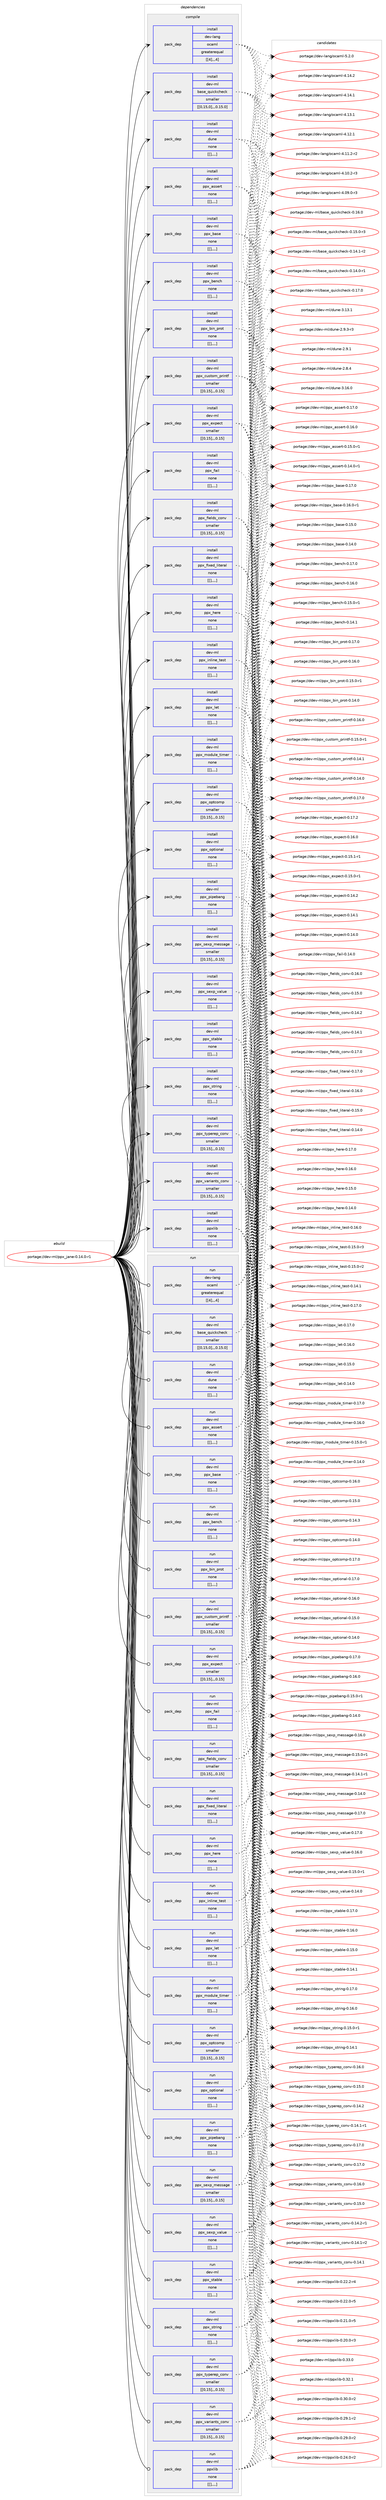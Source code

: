digraph prolog {

# *************
# Graph options
# *************

newrank=true;
concentrate=true;
compound=true;
graph [rankdir=LR,fontname=Helvetica,fontsize=10,ranksep=1.5];#, ranksep=2.5, nodesep=0.2];
edge  [arrowhead=vee];
node  [fontname=Helvetica,fontsize=10];

# **********
# The ebuild
# **********

subgraph cluster_leftcol {
color=gray;
label=<<i>ebuild</i>>;
id [label="portage://dev-ml/ppx_jane-0.14.0-r1", color=red, width=4, href="../dev-ml/ppx_jane-0.14.0-r1.svg"];
}

# ****************
# The dependencies
# ****************

subgraph cluster_midcol {
color=gray;
label=<<i>dependencies</i>>;
subgraph cluster_compile {
fillcolor="#eeeeee";
style=filled;
label=<<i>compile</i>>;
subgraph pack94142 {
dependency127029 [label=<<TABLE BORDER="0" CELLBORDER="1" CELLSPACING="0" CELLPADDING="4" WIDTH="220"><TR><TD ROWSPAN="6" CELLPADDING="30">pack_dep</TD></TR><TR><TD WIDTH="110">install</TD></TR><TR><TD>dev-lang</TD></TR><TR><TD>ocaml</TD></TR><TR><TD>greaterequal</TD></TR><TR><TD>[[4],,,4]</TD></TR></TABLE>>, shape=none, color=blue];
}
id:e -> dependency127029:w [weight=20,style="solid",arrowhead="vee"];
subgraph pack94175 {
dependency127067 [label=<<TABLE BORDER="0" CELLBORDER="1" CELLSPACING="0" CELLPADDING="4" WIDTH="220"><TR><TD ROWSPAN="6" CELLPADDING="30">pack_dep</TD></TR><TR><TD WIDTH="110">install</TD></TR><TR><TD>dev-ml</TD></TR><TR><TD>base_quickcheck</TD></TR><TR><TD>smaller</TD></TR><TR><TD>[[0,15,0],,,0.15.0]</TD></TR></TABLE>>, shape=none, color=blue];
}
id:e -> dependency127067:w [weight=20,style="solid",arrowhead="vee"];
subgraph pack94205 {
dependency127086 [label=<<TABLE BORDER="0" CELLBORDER="1" CELLSPACING="0" CELLPADDING="4" WIDTH="220"><TR><TD ROWSPAN="6" CELLPADDING="30">pack_dep</TD></TR><TR><TD WIDTH="110">install</TD></TR><TR><TD>dev-ml</TD></TR><TR><TD>dune</TD></TR><TR><TD>none</TD></TR><TR><TD>[[],,,,]</TD></TR></TABLE>>, shape=none, color=blue];
}
id:e -> dependency127086:w [weight=20,style="solid",arrowhead="vee"];
subgraph pack94224 {
dependency127139 [label=<<TABLE BORDER="0" CELLBORDER="1" CELLSPACING="0" CELLPADDING="4" WIDTH="220"><TR><TD ROWSPAN="6" CELLPADDING="30">pack_dep</TD></TR><TR><TD WIDTH="110">install</TD></TR><TR><TD>dev-ml</TD></TR><TR><TD>ppx_assert</TD></TR><TR><TD>none</TD></TR><TR><TD>[[],,,,]</TD></TR></TABLE>>, shape=none, color=blue];
}
id:e -> dependency127139:w [weight=20,style="solid",arrowhead="vee"];
subgraph pack94259 {
dependency127192 [label=<<TABLE BORDER="0" CELLBORDER="1" CELLSPACING="0" CELLPADDING="4" WIDTH="220"><TR><TD ROWSPAN="6" CELLPADDING="30">pack_dep</TD></TR><TR><TD WIDTH="110">install</TD></TR><TR><TD>dev-ml</TD></TR><TR><TD>ppx_base</TD></TR><TR><TD>none</TD></TR><TR><TD>[[],,,,]</TD></TR></TABLE>>, shape=none, color=blue];
}
id:e -> dependency127192:w [weight=20,style="solid",arrowhead="vee"];
subgraph pack94319 {
dependency127212 [label=<<TABLE BORDER="0" CELLBORDER="1" CELLSPACING="0" CELLPADDING="4" WIDTH="220"><TR><TD ROWSPAN="6" CELLPADDING="30">pack_dep</TD></TR><TR><TD WIDTH="110">install</TD></TR><TR><TD>dev-ml</TD></TR><TR><TD>ppx_bench</TD></TR><TR><TD>none</TD></TR><TR><TD>[[],,,,]</TD></TR></TABLE>>, shape=none, color=blue];
}
id:e -> dependency127212:w [weight=20,style="solid",arrowhead="vee"];
subgraph pack94325 {
dependency127219 [label=<<TABLE BORDER="0" CELLBORDER="1" CELLSPACING="0" CELLPADDING="4" WIDTH="220"><TR><TD ROWSPAN="6" CELLPADDING="30">pack_dep</TD></TR><TR><TD WIDTH="110">install</TD></TR><TR><TD>dev-ml</TD></TR><TR><TD>ppx_bin_prot</TD></TR><TR><TD>none</TD></TR><TR><TD>[[],,,,]</TD></TR></TABLE>>, shape=none, color=blue];
}
id:e -> dependency127219:w [weight=20,style="solid",arrowhead="vee"];
subgraph pack94391 {
dependency127415 [label=<<TABLE BORDER="0" CELLBORDER="1" CELLSPACING="0" CELLPADDING="4" WIDTH="220"><TR><TD ROWSPAN="6" CELLPADDING="30">pack_dep</TD></TR><TR><TD WIDTH="110">install</TD></TR><TR><TD>dev-ml</TD></TR><TR><TD>ppx_custom_printf</TD></TR><TR><TD>smaller</TD></TR><TR><TD>[[0,15],,,0.15]</TD></TR></TABLE>>, shape=none, color=blue];
}
id:e -> dependency127415:w [weight=20,style="solid",arrowhead="vee"];
subgraph pack94576 {
dependency127475 [label=<<TABLE BORDER="0" CELLBORDER="1" CELLSPACING="0" CELLPADDING="4" WIDTH="220"><TR><TD ROWSPAN="6" CELLPADDING="30">pack_dep</TD></TR><TR><TD WIDTH="110">install</TD></TR><TR><TD>dev-ml</TD></TR><TR><TD>ppx_expect</TD></TR><TR><TD>smaller</TD></TR><TR><TD>[[0,15],,,0.15]</TD></TR></TABLE>>, shape=none, color=blue];
}
id:e -> dependency127475:w [weight=20,style="solid",arrowhead="vee"];
subgraph pack94585 {
dependency127484 [label=<<TABLE BORDER="0" CELLBORDER="1" CELLSPACING="0" CELLPADDING="4" WIDTH="220"><TR><TD ROWSPAN="6" CELLPADDING="30">pack_dep</TD></TR><TR><TD WIDTH="110">install</TD></TR><TR><TD>dev-ml</TD></TR><TR><TD>ppx_fail</TD></TR><TR><TD>none</TD></TR><TR><TD>[[],,,,]</TD></TR></TABLE>>, shape=none, color=blue];
}
id:e -> dependency127484:w [weight=20,style="solid",arrowhead="vee"];
subgraph pack94638 {
dependency127571 [label=<<TABLE BORDER="0" CELLBORDER="1" CELLSPACING="0" CELLPADDING="4" WIDTH="220"><TR><TD ROWSPAN="6" CELLPADDING="30">pack_dep</TD></TR><TR><TD WIDTH="110">install</TD></TR><TR><TD>dev-ml</TD></TR><TR><TD>ppx_fields_conv</TD></TR><TR><TD>smaller</TD></TR><TR><TD>[[0,15],,,0.15]</TD></TR></TABLE>>, shape=none, color=blue];
}
id:e -> dependency127571:w [weight=20,style="solid",arrowhead="vee"];
subgraph pack94702 {
dependency127604 [label=<<TABLE BORDER="0" CELLBORDER="1" CELLSPACING="0" CELLPADDING="4" WIDTH="220"><TR><TD ROWSPAN="6" CELLPADDING="30">pack_dep</TD></TR><TR><TD WIDTH="110">install</TD></TR><TR><TD>dev-ml</TD></TR><TR><TD>ppx_fixed_literal</TD></TR><TR><TD>none</TD></TR><TR><TD>[[],,,,]</TD></TR></TABLE>>, shape=none, color=blue];
}
id:e -> dependency127604:w [weight=20,style="solid",arrowhead="vee"];
subgraph pack94708 {
dependency127609 [label=<<TABLE BORDER="0" CELLBORDER="1" CELLSPACING="0" CELLPADDING="4" WIDTH="220"><TR><TD ROWSPAN="6" CELLPADDING="30">pack_dep</TD></TR><TR><TD WIDTH="110">install</TD></TR><TR><TD>dev-ml</TD></TR><TR><TD>ppx_here</TD></TR><TR><TD>none</TD></TR><TR><TD>[[],,,,]</TD></TR></TABLE>>, shape=none, color=blue];
}
id:e -> dependency127609:w [weight=20,style="solid",arrowhead="vee"];
subgraph pack94711 {
dependency127614 [label=<<TABLE BORDER="0" CELLBORDER="1" CELLSPACING="0" CELLPADDING="4" WIDTH="220"><TR><TD ROWSPAN="6" CELLPADDING="30">pack_dep</TD></TR><TR><TD WIDTH="110">install</TD></TR><TR><TD>dev-ml</TD></TR><TR><TD>ppx_inline_test</TD></TR><TR><TD>none</TD></TR><TR><TD>[[],,,,]</TD></TR></TABLE>>, shape=none, color=blue];
}
id:e -> dependency127614:w [weight=20,style="solid",arrowhead="vee"];
subgraph pack94746 {
dependency127664 [label=<<TABLE BORDER="0" CELLBORDER="1" CELLSPACING="0" CELLPADDING="4" WIDTH="220"><TR><TD ROWSPAN="6" CELLPADDING="30">pack_dep</TD></TR><TR><TD WIDTH="110">install</TD></TR><TR><TD>dev-ml</TD></TR><TR><TD>ppx_let</TD></TR><TR><TD>none</TD></TR><TR><TD>[[],,,,]</TD></TR></TABLE>>, shape=none, color=blue];
}
id:e -> dependency127664:w [weight=20,style="solid",arrowhead="vee"];
subgraph pack94793 {
dependency127724 [label=<<TABLE BORDER="0" CELLBORDER="1" CELLSPACING="0" CELLPADDING="4" WIDTH="220"><TR><TD ROWSPAN="6" CELLPADDING="30">pack_dep</TD></TR><TR><TD WIDTH="110">install</TD></TR><TR><TD>dev-ml</TD></TR><TR><TD>ppx_module_timer</TD></TR><TR><TD>none</TD></TR><TR><TD>[[],,,,]</TD></TR></TABLE>>, shape=none, color=blue];
}
id:e -> dependency127724:w [weight=20,style="solid",arrowhead="vee"];
subgraph pack94824 {
dependency127743 [label=<<TABLE BORDER="0" CELLBORDER="1" CELLSPACING="0" CELLPADDING="4" WIDTH="220"><TR><TD ROWSPAN="6" CELLPADDING="30">pack_dep</TD></TR><TR><TD WIDTH="110">install</TD></TR><TR><TD>dev-ml</TD></TR><TR><TD>ppx_optcomp</TD></TR><TR><TD>smaller</TD></TR><TR><TD>[[0,15],,,0.15]</TD></TR></TABLE>>, shape=none, color=blue];
}
id:e -> dependency127743:w [weight=20,style="solid",arrowhead="vee"];
subgraph pack94843 {
dependency127771 [label=<<TABLE BORDER="0" CELLBORDER="1" CELLSPACING="0" CELLPADDING="4" WIDTH="220"><TR><TD ROWSPAN="6" CELLPADDING="30">pack_dep</TD></TR><TR><TD WIDTH="110">install</TD></TR><TR><TD>dev-ml</TD></TR><TR><TD>ppx_optional</TD></TR><TR><TD>none</TD></TR><TR><TD>[[],,,,]</TD></TR></TABLE>>, shape=none, color=blue];
}
id:e -> dependency127771:w [weight=20,style="solid",arrowhead="vee"];
subgraph pack94903 {
dependency127811 [label=<<TABLE BORDER="0" CELLBORDER="1" CELLSPACING="0" CELLPADDING="4" WIDTH="220"><TR><TD ROWSPAN="6" CELLPADDING="30">pack_dep</TD></TR><TR><TD WIDTH="110">install</TD></TR><TR><TD>dev-ml</TD></TR><TR><TD>ppx_pipebang</TD></TR><TR><TD>none</TD></TR><TR><TD>[[],,,,]</TD></TR></TABLE>>, shape=none, color=blue];
}
id:e -> dependency127811:w [weight=20,style="solid",arrowhead="vee"];
subgraph pack94910 {
dependency127816 [label=<<TABLE BORDER="0" CELLBORDER="1" CELLSPACING="0" CELLPADDING="4" WIDTH="220"><TR><TD ROWSPAN="6" CELLPADDING="30">pack_dep</TD></TR><TR><TD WIDTH="110">install</TD></TR><TR><TD>dev-ml</TD></TR><TR><TD>ppx_sexp_message</TD></TR><TR><TD>smaller</TD></TR><TR><TD>[[0,15],,,0.15]</TD></TR></TABLE>>, shape=none, color=blue];
}
id:e -> dependency127816:w [weight=20,style="solid",arrowhead="vee"];
subgraph pack94969 {
dependency127873 [label=<<TABLE BORDER="0" CELLBORDER="1" CELLSPACING="0" CELLPADDING="4" WIDTH="220"><TR><TD ROWSPAN="6" CELLPADDING="30">pack_dep</TD></TR><TR><TD WIDTH="110">install</TD></TR><TR><TD>dev-ml</TD></TR><TR><TD>ppx_sexp_value</TD></TR><TR><TD>none</TD></TR><TR><TD>[[],,,,]</TD></TR></TABLE>>, shape=none, color=blue];
}
id:e -> dependency127873:w [weight=20,style="solid",arrowhead="vee"];
subgraph pack94975 {
dependency127876 [label=<<TABLE BORDER="0" CELLBORDER="1" CELLSPACING="0" CELLPADDING="4" WIDTH="220"><TR><TD ROWSPAN="6" CELLPADDING="30">pack_dep</TD></TR><TR><TD WIDTH="110">install</TD></TR><TR><TD>dev-ml</TD></TR><TR><TD>ppx_stable</TD></TR><TR><TD>none</TD></TR><TR><TD>[[],,,,]</TD></TR></TABLE>>, shape=none, color=blue];
}
id:e -> dependency127876:w [weight=20,style="solid",arrowhead="vee"];
subgraph pack95003 {
dependency127915 [label=<<TABLE BORDER="0" CELLBORDER="1" CELLSPACING="0" CELLPADDING="4" WIDTH="220"><TR><TD ROWSPAN="6" CELLPADDING="30">pack_dep</TD></TR><TR><TD WIDTH="110">install</TD></TR><TR><TD>dev-ml</TD></TR><TR><TD>ppx_string</TD></TR><TR><TD>none</TD></TR><TR><TD>[[],,,,]</TD></TR></TABLE>>, shape=none, color=blue];
}
id:e -> dependency127915:w [weight=20,style="solid",arrowhead="vee"];
subgraph pack95033 {
dependency127937 [label=<<TABLE BORDER="0" CELLBORDER="1" CELLSPACING="0" CELLPADDING="4" WIDTH="220"><TR><TD ROWSPAN="6" CELLPADDING="30">pack_dep</TD></TR><TR><TD WIDTH="110">install</TD></TR><TR><TD>dev-ml</TD></TR><TR><TD>ppx_typerep_conv</TD></TR><TR><TD>smaller</TD></TR><TR><TD>[[0,15],,,0.15]</TD></TR></TABLE>>, shape=none, color=blue];
}
id:e -> dependency127937:w [weight=20,style="solid",arrowhead="vee"];
subgraph pack95062 {
dependency127971 [label=<<TABLE BORDER="0" CELLBORDER="1" CELLSPACING="0" CELLPADDING="4" WIDTH="220"><TR><TD ROWSPAN="6" CELLPADDING="30">pack_dep</TD></TR><TR><TD WIDTH="110">install</TD></TR><TR><TD>dev-ml</TD></TR><TR><TD>ppx_variants_conv</TD></TR><TR><TD>smaller</TD></TR><TR><TD>[[0,15],,,0.15]</TD></TR></TABLE>>, shape=none, color=blue];
}
id:e -> dependency127971:w [weight=20,style="solid",arrowhead="vee"];
subgraph pack95065 {
dependency127986 [label=<<TABLE BORDER="0" CELLBORDER="1" CELLSPACING="0" CELLPADDING="4" WIDTH="220"><TR><TD ROWSPAN="6" CELLPADDING="30">pack_dep</TD></TR><TR><TD WIDTH="110">install</TD></TR><TR><TD>dev-ml</TD></TR><TR><TD>ppxlib</TD></TR><TR><TD>none</TD></TR><TR><TD>[[],,,,]</TD></TR></TABLE>>, shape=none, color=blue];
}
id:e -> dependency127986:w [weight=20,style="solid",arrowhead="vee"];
}
subgraph cluster_compileandrun {
fillcolor="#eeeeee";
style=filled;
label=<<i>compile and run</i>>;
}
subgraph cluster_run {
fillcolor="#eeeeee";
style=filled;
label=<<i>run</i>>;
subgraph pack95115 {
dependency128025 [label=<<TABLE BORDER="0" CELLBORDER="1" CELLSPACING="0" CELLPADDING="4" WIDTH="220"><TR><TD ROWSPAN="6" CELLPADDING="30">pack_dep</TD></TR><TR><TD WIDTH="110">run</TD></TR><TR><TD>dev-lang</TD></TR><TR><TD>ocaml</TD></TR><TR><TD>greaterequal</TD></TR><TR><TD>[[4],,,4]</TD></TR></TABLE>>, shape=none, color=blue];
}
id:e -> dependency128025:w [weight=20,style="solid",arrowhead="odot"];
subgraph pack95121 {
dependency128044 [label=<<TABLE BORDER="0" CELLBORDER="1" CELLSPACING="0" CELLPADDING="4" WIDTH="220"><TR><TD ROWSPAN="6" CELLPADDING="30">pack_dep</TD></TR><TR><TD WIDTH="110">run</TD></TR><TR><TD>dev-ml</TD></TR><TR><TD>base_quickcheck</TD></TR><TR><TD>smaller</TD></TR><TR><TD>[[0,15,0],,,0.15.0]</TD></TR></TABLE>>, shape=none, color=blue];
}
id:e -> dependency128044:w [weight=20,style="solid",arrowhead="odot"];
subgraph pack95148 {
dependency128057 [label=<<TABLE BORDER="0" CELLBORDER="1" CELLSPACING="0" CELLPADDING="4" WIDTH="220"><TR><TD ROWSPAN="6" CELLPADDING="30">pack_dep</TD></TR><TR><TD WIDTH="110">run</TD></TR><TR><TD>dev-ml</TD></TR><TR><TD>dune</TD></TR><TR><TD>none</TD></TR><TR><TD>[[],,,,]</TD></TR></TABLE>>, shape=none, color=blue];
}
id:e -> dependency128057:w [weight=20,style="solid",arrowhead="odot"];
subgraph pack95196 {
dependency128113 [label=<<TABLE BORDER="0" CELLBORDER="1" CELLSPACING="0" CELLPADDING="4" WIDTH="220"><TR><TD ROWSPAN="6" CELLPADDING="30">pack_dep</TD></TR><TR><TD WIDTH="110">run</TD></TR><TR><TD>dev-ml</TD></TR><TR><TD>ppx_assert</TD></TR><TR><TD>none</TD></TR><TR><TD>[[],,,,]</TD></TR></TABLE>>, shape=none, color=blue];
}
id:e -> dependency128113:w [weight=20,style="solid",arrowhead="odot"];
subgraph pack95220 {
dependency128139 [label=<<TABLE BORDER="0" CELLBORDER="1" CELLSPACING="0" CELLPADDING="4" WIDTH="220"><TR><TD ROWSPAN="6" CELLPADDING="30">pack_dep</TD></TR><TR><TD WIDTH="110">run</TD></TR><TR><TD>dev-ml</TD></TR><TR><TD>ppx_base</TD></TR><TR><TD>none</TD></TR><TR><TD>[[],,,,]</TD></TR></TABLE>>, shape=none, color=blue];
}
id:e -> dependency128139:w [weight=20,style="solid",arrowhead="odot"];
subgraph pack95248 {
dependency128152 [label=<<TABLE BORDER="0" CELLBORDER="1" CELLSPACING="0" CELLPADDING="4" WIDTH="220"><TR><TD ROWSPAN="6" CELLPADDING="30">pack_dep</TD></TR><TR><TD WIDTH="110">run</TD></TR><TR><TD>dev-ml</TD></TR><TR><TD>ppx_bench</TD></TR><TR><TD>none</TD></TR><TR><TD>[[],,,,]</TD></TR></TABLE>>, shape=none, color=blue];
}
id:e -> dependency128152:w [weight=20,style="solid",arrowhead="odot"];
subgraph pack95264 {
dependency128181 [label=<<TABLE BORDER="0" CELLBORDER="1" CELLSPACING="0" CELLPADDING="4" WIDTH="220"><TR><TD ROWSPAN="6" CELLPADDING="30">pack_dep</TD></TR><TR><TD WIDTH="110">run</TD></TR><TR><TD>dev-ml</TD></TR><TR><TD>ppx_bin_prot</TD></TR><TR><TD>none</TD></TR><TR><TD>[[],,,,]</TD></TR></TABLE>>, shape=none, color=blue];
}
id:e -> dependency128181:w [weight=20,style="solid",arrowhead="odot"];
subgraph pack95327 {
dependency128252 [label=<<TABLE BORDER="0" CELLBORDER="1" CELLSPACING="0" CELLPADDING="4" WIDTH="220"><TR><TD ROWSPAN="6" CELLPADDING="30">pack_dep</TD></TR><TR><TD WIDTH="110">run</TD></TR><TR><TD>dev-ml</TD></TR><TR><TD>ppx_custom_printf</TD></TR><TR><TD>smaller</TD></TR><TR><TD>[[0,15],,,0.15]</TD></TR></TABLE>>, shape=none, color=blue];
}
id:e -> dependency128252:w [weight=20,style="solid",arrowhead="odot"];
subgraph pack95360 {
dependency128274 [label=<<TABLE BORDER="0" CELLBORDER="1" CELLSPACING="0" CELLPADDING="4" WIDTH="220"><TR><TD ROWSPAN="6" CELLPADDING="30">pack_dep</TD></TR><TR><TD WIDTH="110">run</TD></TR><TR><TD>dev-ml</TD></TR><TR><TD>ppx_expect</TD></TR><TR><TD>smaller</TD></TR><TR><TD>[[0,15],,,0.15]</TD></TR></TABLE>>, shape=none, color=blue];
}
id:e -> dependency128274:w [weight=20,style="solid",arrowhead="odot"];
subgraph pack95480 {
dependency128402 [label=<<TABLE BORDER="0" CELLBORDER="1" CELLSPACING="0" CELLPADDING="4" WIDTH="220"><TR><TD ROWSPAN="6" CELLPADDING="30">pack_dep</TD></TR><TR><TD WIDTH="110">run</TD></TR><TR><TD>dev-ml</TD></TR><TR><TD>ppx_fail</TD></TR><TR><TD>none</TD></TR><TR><TD>[[],,,,]</TD></TR></TABLE>>, shape=none, color=blue];
}
id:e -> dependency128402:w [weight=20,style="solid",arrowhead="odot"];
subgraph pack95495 {
dependency128407 [label=<<TABLE BORDER="0" CELLBORDER="1" CELLSPACING="0" CELLPADDING="4" WIDTH="220"><TR><TD ROWSPAN="6" CELLPADDING="30">pack_dep</TD></TR><TR><TD WIDTH="110">run</TD></TR><TR><TD>dev-ml</TD></TR><TR><TD>ppx_fields_conv</TD></TR><TR><TD>smaller</TD></TR><TR><TD>[[0,15],,,0.15]</TD></TR></TABLE>>, shape=none, color=blue];
}
id:e -> dependency128407:w [weight=20,style="solid",arrowhead="odot"];
subgraph pack95503 {
dependency128429 [label=<<TABLE BORDER="0" CELLBORDER="1" CELLSPACING="0" CELLPADDING="4" WIDTH="220"><TR><TD ROWSPAN="6" CELLPADDING="30">pack_dep</TD></TR><TR><TD WIDTH="110">run</TD></TR><TR><TD>dev-ml</TD></TR><TR><TD>ppx_fixed_literal</TD></TR><TR><TD>none</TD></TR><TR><TD>[[],,,,]</TD></TR></TABLE>>, shape=none, color=blue];
}
id:e -> dependency128429:w [weight=20,style="solid",arrowhead="odot"];
subgraph pack95535 {
dependency128459 [label=<<TABLE BORDER="0" CELLBORDER="1" CELLSPACING="0" CELLPADDING="4" WIDTH="220"><TR><TD ROWSPAN="6" CELLPADDING="30">pack_dep</TD></TR><TR><TD WIDTH="110">run</TD></TR><TR><TD>dev-ml</TD></TR><TR><TD>ppx_here</TD></TR><TR><TD>none</TD></TR><TR><TD>[[],,,,]</TD></TR></TABLE>>, shape=none, color=blue];
}
id:e -> dependency128459:w [weight=20,style="solid",arrowhead="odot"];
subgraph pack95551 {
dependency128463 [label=<<TABLE BORDER="0" CELLBORDER="1" CELLSPACING="0" CELLPADDING="4" WIDTH="220"><TR><TD ROWSPAN="6" CELLPADDING="30">pack_dep</TD></TR><TR><TD WIDTH="110">run</TD></TR><TR><TD>dev-ml</TD></TR><TR><TD>ppx_inline_test</TD></TR><TR><TD>none</TD></TR><TR><TD>[[],,,,]</TD></TR></TABLE>>, shape=none, color=blue];
}
id:e -> dependency128463:w [weight=20,style="solid",arrowhead="odot"];
subgraph pack95557 {
dependency128481 [label=<<TABLE BORDER="0" CELLBORDER="1" CELLSPACING="0" CELLPADDING="4" WIDTH="220"><TR><TD ROWSPAN="6" CELLPADDING="30">pack_dep</TD></TR><TR><TD WIDTH="110">run</TD></TR><TR><TD>dev-ml</TD></TR><TR><TD>ppx_let</TD></TR><TR><TD>none</TD></TR><TR><TD>[[],,,,]</TD></TR></TABLE>>, shape=none, color=blue];
}
id:e -> dependency128481:w [weight=20,style="solid",arrowhead="odot"];
subgraph pack95619 {
dependency128534 [label=<<TABLE BORDER="0" CELLBORDER="1" CELLSPACING="0" CELLPADDING="4" WIDTH="220"><TR><TD ROWSPAN="6" CELLPADDING="30">pack_dep</TD></TR><TR><TD WIDTH="110">run</TD></TR><TR><TD>dev-ml</TD></TR><TR><TD>ppx_module_timer</TD></TR><TR><TD>none</TD></TR><TR><TD>[[],,,,]</TD></TR></TABLE>>, shape=none, color=blue];
}
id:e -> dependency128534:w [weight=20,style="solid",arrowhead="odot"];
subgraph pack95632 {
dependency128567 [label=<<TABLE BORDER="0" CELLBORDER="1" CELLSPACING="0" CELLPADDING="4" WIDTH="220"><TR><TD ROWSPAN="6" CELLPADDING="30">pack_dep</TD></TR><TR><TD WIDTH="110">run</TD></TR><TR><TD>dev-ml</TD></TR><TR><TD>ppx_optcomp</TD></TR><TR><TD>smaller</TD></TR><TR><TD>[[0,15],,,0.15]</TD></TR></TABLE>>, shape=none, color=blue];
}
id:e -> dependency128567:w [weight=20,style="solid",arrowhead="odot"];
subgraph pack95700 {
dependency128636 [label=<<TABLE BORDER="0" CELLBORDER="1" CELLSPACING="0" CELLPADDING="4" WIDTH="220"><TR><TD ROWSPAN="6" CELLPADDING="30">pack_dep</TD></TR><TR><TD WIDTH="110">run</TD></TR><TR><TD>dev-ml</TD></TR><TR><TD>ppx_optional</TD></TR><TR><TD>none</TD></TR><TR><TD>[[],,,,]</TD></TR></TABLE>>, shape=none, color=blue];
}
id:e -> dependency128636:w [weight=20,style="solid",arrowhead="odot"];
subgraph pack95725 {
dependency128640 [label=<<TABLE BORDER="0" CELLBORDER="1" CELLSPACING="0" CELLPADDING="4" WIDTH="220"><TR><TD ROWSPAN="6" CELLPADDING="30">pack_dep</TD></TR><TR><TD WIDTH="110">run</TD></TR><TR><TD>dev-ml</TD></TR><TR><TD>ppx_pipebang</TD></TR><TR><TD>none</TD></TR><TR><TD>[[],,,,]</TD></TR></TABLE>>, shape=none, color=blue];
}
id:e -> dependency128640:w [weight=20,style="solid",arrowhead="odot"];
subgraph pack95748 {
dependency128658 [label=<<TABLE BORDER="0" CELLBORDER="1" CELLSPACING="0" CELLPADDING="4" WIDTH="220"><TR><TD ROWSPAN="6" CELLPADDING="30">pack_dep</TD></TR><TR><TD WIDTH="110">run</TD></TR><TR><TD>dev-ml</TD></TR><TR><TD>ppx_sexp_message</TD></TR><TR><TD>smaller</TD></TR><TR><TD>[[0,15],,,0.15]</TD></TR></TABLE>>, shape=none, color=blue];
}
id:e -> dependency128658:w [weight=20,style="solid",arrowhead="odot"];
subgraph pack95754 {
dependency128676 [label=<<TABLE BORDER="0" CELLBORDER="1" CELLSPACING="0" CELLPADDING="4" WIDTH="220"><TR><TD ROWSPAN="6" CELLPADDING="30">pack_dep</TD></TR><TR><TD WIDTH="110">run</TD></TR><TR><TD>dev-ml</TD></TR><TR><TD>ppx_sexp_value</TD></TR><TR><TD>none</TD></TR><TR><TD>[[],,,,]</TD></TR></TABLE>>, shape=none, color=blue];
}
id:e -> dependency128676:w [weight=20,style="solid",arrowhead="odot"];
subgraph pack95766 {
dependency128690 [label=<<TABLE BORDER="0" CELLBORDER="1" CELLSPACING="0" CELLPADDING="4" WIDTH="220"><TR><TD ROWSPAN="6" CELLPADDING="30">pack_dep</TD></TR><TR><TD WIDTH="110">run</TD></TR><TR><TD>dev-ml</TD></TR><TR><TD>ppx_stable</TD></TR><TR><TD>none</TD></TR><TR><TD>[[],,,,]</TD></TR></TABLE>>, shape=none, color=blue];
}
id:e -> dependency128690:w [weight=20,style="solid",arrowhead="odot"];
subgraph pack95784 {
dependency128708 [label=<<TABLE BORDER="0" CELLBORDER="1" CELLSPACING="0" CELLPADDING="4" WIDTH="220"><TR><TD ROWSPAN="6" CELLPADDING="30">pack_dep</TD></TR><TR><TD WIDTH="110">run</TD></TR><TR><TD>dev-ml</TD></TR><TR><TD>ppx_string</TD></TR><TR><TD>none</TD></TR><TR><TD>[[],,,,]</TD></TR></TABLE>>, shape=none, color=blue];
}
id:e -> dependency128708:w [weight=20,style="solid",arrowhead="odot"];
subgraph pack95814 {
dependency128725 [label=<<TABLE BORDER="0" CELLBORDER="1" CELLSPACING="0" CELLPADDING="4" WIDTH="220"><TR><TD ROWSPAN="6" CELLPADDING="30">pack_dep</TD></TR><TR><TD WIDTH="110">run</TD></TR><TR><TD>dev-ml</TD></TR><TR><TD>ppx_typerep_conv</TD></TR><TR><TD>smaller</TD></TR><TR><TD>[[0,15],,,0.15]</TD></TR></TABLE>>, shape=none, color=blue];
}
id:e -> dependency128725:w [weight=20,style="solid",arrowhead="odot"];
subgraph pack95836 {
dependency128760 [label=<<TABLE BORDER="0" CELLBORDER="1" CELLSPACING="0" CELLPADDING="4" WIDTH="220"><TR><TD ROWSPAN="6" CELLPADDING="30">pack_dep</TD></TR><TR><TD WIDTH="110">run</TD></TR><TR><TD>dev-ml</TD></TR><TR><TD>ppx_variants_conv</TD></TR><TR><TD>smaller</TD></TR><TR><TD>[[0,15],,,0.15]</TD></TR></TABLE>>, shape=none, color=blue];
}
id:e -> dependency128760:w [weight=20,style="solid",arrowhead="odot"];
subgraph pack95863 {
dependency128836 [label=<<TABLE BORDER="0" CELLBORDER="1" CELLSPACING="0" CELLPADDING="4" WIDTH="220"><TR><TD ROWSPAN="6" CELLPADDING="30">pack_dep</TD></TR><TR><TD WIDTH="110">run</TD></TR><TR><TD>dev-ml</TD></TR><TR><TD>ppxlib</TD></TR><TR><TD>none</TD></TR><TR><TD>[[],,,,]</TD></TR></TABLE>>, shape=none, color=blue];
}
id:e -> dependency128836:w [weight=20,style="solid",arrowhead="odot"];
}
}

# **************
# The candidates
# **************

subgraph cluster_choices {
rank=same;
color=gray;
label=<<i>candidates</i>>;

subgraph choice95446 {
color=black;
nodesep=1;
choice1001011184510897110103471119997109108455346504648 [label="portage://dev-lang/ocaml-5.2.0", color=red, width=4,href="../dev-lang/ocaml-5.2.0.svg"];
choice100101118451089711010347111999710910845524649524650 [label="portage://dev-lang/ocaml-4.14.2", color=red, width=4,href="../dev-lang/ocaml-4.14.2.svg"];
choice100101118451089711010347111999710910845524649524649 [label="portage://dev-lang/ocaml-4.14.1", color=red, width=4,href="../dev-lang/ocaml-4.14.1.svg"];
choice100101118451089711010347111999710910845524649514649 [label="portage://dev-lang/ocaml-4.13.1", color=red, width=4,href="../dev-lang/ocaml-4.13.1.svg"];
choice100101118451089711010347111999710910845524649504649 [label="portage://dev-lang/ocaml-4.12.1", color=red, width=4,href="../dev-lang/ocaml-4.12.1.svg"];
choice1001011184510897110103471119997109108455246494946504511450 [label="portage://dev-lang/ocaml-4.11.2-r2", color=red, width=4,href="../dev-lang/ocaml-4.11.2-r2.svg"];
choice1001011184510897110103471119997109108455246494846504511451 [label="portage://dev-lang/ocaml-4.10.2-r3", color=red, width=4,href="../dev-lang/ocaml-4.10.2-r3.svg"];
choice1001011184510897110103471119997109108455246485746484511451 [label="portage://dev-lang/ocaml-4.09.0-r3", color=red, width=4,href="../dev-lang/ocaml-4.09.0-r3.svg"];
dependency127029:e -> choice1001011184510897110103471119997109108455346504648:w [style=dotted,weight="100"];
dependency127029:e -> choice100101118451089711010347111999710910845524649524650:w [style=dotted,weight="100"];
dependency127029:e -> choice100101118451089711010347111999710910845524649524649:w [style=dotted,weight="100"];
dependency127029:e -> choice100101118451089711010347111999710910845524649514649:w [style=dotted,weight="100"];
dependency127029:e -> choice100101118451089711010347111999710910845524649504649:w [style=dotted,weight="100"];
dependency127029:e -> choice1001011184510897110103471119997109108455246494946504511450:w [style=dotted,weight="100"];
dependency127029:e -> choice1001011184510897110103471119997109108455246494846504511451:w [style=dotted,weight="100"];
dependency127029:e -> choice1001011184510897110103471119997109108455246485746484511451:w [style=dotted,weight="100"];
}
subgraph choice95464 {
color=black;
nodesep=1;
choice100101118451091084798971151019511311710599107991041019910745484649554648 [label="portage://dev-ml/base_quickcheck-0.17.0", color=red, width=4,href="../dev-ml/base_quickcheck-0.17.0.svg"];
choice100101118451091084798971151019511311710599107991041019910745484649544648 [label="portage://dev-ml/base_quickcheck-0.16.0", color=red, width=4,href="../dev-ml/base_quickcheck-0.16.0.svg"];
choice1001011184510910847989711510195113117105991079910410199107454846495346484511451 [label="portage://dev-ml/base_quickcheck-0.15.0-r3", color=red, width=4,href="../dev-ml/base_quickcheck-0.15.0-r3.svg"];
choice1001011184510910847989711510195113117105991079910410199107454846495246494511450 [label="portage://dev-ml/base_quickcheck-0.14.1-r2", color=red, width=4,href="../dev-ml/base_quickcheck-0.14.1-r2.svg"];
choice1001011184510910847989711510195113117105991079910410199107454846495246484511449 [label="portage://dev-ml/base_quickcheck-0.14.0-r1", color=red, width=4,href="../dev-ml/base_quickcheck-0.14.0-r1.svg"];
dependency127067:e -> choice100101118451091084798971151019511311710599107991041019910745484649554648:w [style=dotted,weight="100"];
dependency127067:e -> choice100101118451091084798971151019511311710599107991041019910745484649544648:w [style=dotted,weight="100"];
dependency127067:e -> choice1001011184510910847989711510195113117105991079910410199107454846495346484511451:w [style=dotted,weight="100"];
dependency127067:e -> choice1001011184510910847989711510195113117105991079910410199107454846495246494511450:w [style=dotted,weight="100"];
dependency127067:e -> choice1001011184510910847989711510195113117105991079910410199107454846495246484511449:w [style=dotted,weight="100"];
}
subgraph choice95471 {
color=black;
nodesep=1;
choice100101118451091084710011711010145514649544648 [label="portage://dev-ml/dune-3.16.0", color=red, width=4,href="../dev-ml/dune-3.16.0.svg"];
choice100101118451091084710011711010145514649514649 [label="portage://dev-ml/dune-3.13.1", color=red, width=4,href="../dev-ml/dune-3.13.1.svg"];
choice10010111845109108471001171101014550465746514511451 [label="portage://dev-ml/dune-2.9.3-r3", color=red, width=4,href="../dev-ml/dune-2.9.3-r3.svg"];
choice1001011184510910847100117110101455046574649 [label="portage://dev-ml/dune-2.9.1", color=red, width=4,href="../dev-ml/dune-2.9.1.svg"];
choice1001011184510910847100117110101455046564652 [label="portage://dev-ml/dune-2.8.4", color=red, width=4,href="../dev-ml/dune-2.8.4.svg"];
dependency127086:e -> choice100101118451091084710011711010145514649544648:w [style=dotted,weight="100"];
dependency127086:e -> choice100101118451091084710011711010145514649514649:w [style=dotted,weight="100"];
dependency127086:e -> choice10010111845109108471001171101014550465746514511451:w [style=dotted,weight="100"];
dependency127086:e -> choice1001011184510910847100117110101455046574649:w [style=dotted,weight="100"];
dependency127086:e -> choice1001011184510910847100117110101455046564652:w [style=dotted,weight="100"];
}
subgraph choice95477 {
color=black;
nodesep=1;
choice1001011184510910847112112120959711511510111411645484649554648 [label="portage://dev-ml/ppx_assert-0.17.0", color=red, width=4,href="../dev-ml/ppx_assert-0.17.0.svg"];
choice1001011184510910847112112120959711511510111411645484649544648 [label="portage://dev-ml/ppx_assert-0.16.0", color=red, width=4,href="../dev-ml/ppx_assert-0.16.0.svg"];
choice10010111845109108471121121209597115115101114116454846495346484511449 [label="portage://dev-ml/ppx_assert-0.15.0-r1", color=red, width=4,href="../dev-ml/ppx_assert-0.15.0-r1.svg"];
choice10010111845109108471121121209597115115101114116454846495246484511449 [label="portage://dev-ml/ppx_assert-0.14.0-r1", color=red, width=4,href="../dev-ml/ppx_assert-0.14.0-r1.svg"];
dependency127139:e -> choice1001011184510910847112112120959711511510111411645484649554648:w [style=dotted,weight="100"];
dependency127139:e -> choice1001011184510910847112112120959711511510111411645484649544648:w [style=dotted,weight="100"];
dependency127139:e -> choice10010111845109108471121121209597115115101114116454846495346484511449:w [style=dotted,weight="100"];
dependency127139:e -> choice10010111845109108471121121209597115115101114116454846495246484511449:w [style=dotted,weight="100"];
}
subgraph choice95482 {
color=black;
nodesep=1;
choice100101118451091084711211212095989711510145484649554648 [label="portage://dev-ml/ppx_base-0.17.0", color=red, width=4,href="../dev-ml/ppx_base-0.17.0.svg"];
choice1001011184510910847112112120959897115101454846495446484511449 [label="portage://dev-ml/ppx_base-0.16.0-r1", color=red, width=4,href="../dev-ml/ppx_base-0.16.0-r1.svg"];
choice100101118451091084711211212095989711510145484649534648 [label="portage://dev-ml/ppx_base-0.15.0", color=red, width=4,href="../dev-ml/ppx_base-0.15.0.svg"];
choice100101118451091084711211212095989711510145484649524648 [label="portage://dev-ml/ppx_base-0.14.0", color=red, width=4,href="../dev-ml/ppx_base-0.14.0.svg"];
dependency127192:e -> choice100101118451091084711211212095989711510145484649554648:w [style=dotted,weight="100"];
dependency127192:e -> choice1001011184510910847112112120959897115101454846495446484511449:w [style=dotted,weight="100"];
dependency127192:e -> choice100101118451091084711211212095989711510145484649534648:w [style=dotted,weight="100"];
dependency127192:e -> choice100101118451091084711211212095989711510145484649524648:w [style=dotted,weight="100"];
}
subgraph choice95488 {
color=black;
nodesep=1;
choice100101118451091084711211212095981011109910445484649554648 [label="portage://dev-ml/ppx_bench-0.17.0", color=red, width=4,href="../dev-ml/ppx_bench-0.17.0.svg"];
choice100101118451091084711211212095981011109910445484649544648 [label="portage://dev-ml/ppx_bench-0.16.0", color=red, width=4,href="../dev-ml/ppx_bench-0.16.0.svg"];
choice1001011184510910847112112120959810111099104454846495346484511449 [label="portage://dev-ml/ppx_bench-0.15.0-r1", color=red, width=4,href="../dev-ml/ppx_bench-0.15.0-r1.svg"];
choice100101118451091084711211212095981011109910445484649524649 [label="portage://dev-ml/ppx_bench-0.14.1", color=red, width=4,href="../dev-ml/ppx_bench-0.14.1.svg"];
dependency127212:e -> choice100101118451091084711211212095981011109910445484649554648:w [style=dotted,weight="100"];
dependency127212:e -> choice100101118451091084711211212095981011109910445484649544648:w [style=dotted,weight="100"];
dependency127212:e -> choice1001011184510910847112112120959810111099104454846495346484511449:w [style=dotted,weight="100"];
dependency127212:e -> choice100101118451091084711211212095981011109910445484649524649:w [style=dotted,weight="100"];
}
subgraph choice95496 {
color=black;
nodesep=1;
choice100101118451091084711211212095981051109511211411111645484649554648 [label="portage://dev-ml/ppx_bin_prot-0.17.0", color=red, width=4,href="../dev-ml/ppx_bin_prot-0.17.0.svg"];
choice100101118451091084711211212095981051109511211411111645484649544648 [label="portage://dev-ml/ppx_bin_prot-0.16.0", color=red, width=4,href="../dev-ml/ppx_bin_prot-0.16.0.svg"];
choice1001011184510910847112112120959810511095112114111116454846495346484511449 [label="portage://dev-ml/ppx_bin_prot-0.15.0-r1", color=red, width=4,href="../dev-ml/ppx_bin_prot-0.15.0-r1.svg"];
choice100101118451091084711211212095981051109511211411111645484649524648 [label="portage://dev-ml/ppx_bin_prot-0.14.0", color=red, width=4,href="../dev-ml/ppx_bin_prot-0.14.0.svg"];
dependency127219:e -> choice100101118451091084711211212095981051109511211411111645484649554648:w [style=dotted,weight="100"];
dependency127219:e -> choice100101118451091084711211212095981051109511211411111645484649544648:w [style=dotted,weight="100"];
dependency127219:e -> choice1001011184510910847112112120959810511095112114111116454846495346484511449:w [style=dotted,weight="100"];
dependency127219:e -> choice100101118451091084711211212095981051109511211411111645484649524648:w [style=dotted,weight="100"];
}
subgraph choice95506 {
color=black;
nodesep=1;
choice100101118451091084711211212095991171151161111099511211410511011610245484649554648 [label="portage://dev-ml/ppx_custom_printf-0.17.0", color=red, width=4,href="../dev-ml/ppx_custom_printf-0.17.0.svg"];
choice100101118451091084711211212095991171151161111099511211410511011610245484649544648 [label="portage://dev-ml/ppx_custom_printf-0.16.0", color=red, width=4,href="../dev-ml/ppx_custom_printf-0.16.0.svg"];
choice1001011184510910847112112120959911711511611110995112114105110116102454846495346484511449 [label="portage://dev-ml/ppx_custom_printf-0.15.0-r1", color=red, width=4,href="../dev-ml/ppx_custom_printf-0.15.0-r1.svg"];
choice100101118451091084711211212095991171151161111099511211410511011610245484649524649 [label="portage://dev-ml/ppx_custom_printf-0.14.1", color=red, width=4,href="../dev-ml/ppx_custom_printf-0.14.1.svg"];
choice100101118451091084711211212095991171151161111099511211410511011610245484649524648 [label="portage://dev-ml/ppx_custom_printf-0.14.0", color=red, width=4,href="../dev-ml/ppx_custom_printf-0.14.0.svg"];
dependency127415:e -> choice100101118451091084711211212095991171151161111099511211410511011610245484649554648:w [style=dotted,weight="100"];
dependency127415:e -> choice100101118451091084711211212095991171151161111099511211410511011610245484649544648:w [style=dotted,weight="100"];
dependency127415:e -> choice1001011184510910847112112120959911711511611110995112114105110116102454846495346484511449:w [style=dotted,weight="100"];
dependency127415:e -> choice100101118451091084711211212095991171151161111099511211410511011610245484649524649:w [style=dotted,weight="100"];
dependency127415:e -> choice100101118451091084711211212095991171151161111099511211410511011610245484649524648:w [style=dotted,weight="100"];
}
subgraph choice95517 {
color=black;
nodesep=1;
choice1001011184510910847112112120951011201121019911645484649554650 [label="portage://dev-ml/ppx_expect-0.17.2", color=red, width=4,href="../dev-ml/ppx_expect-0.17.2.svg"];
choice1001011184510910847112112120951011201121019911645484649544648 [label="portage://dev-ml/ppx_expect-0.16.0", color=red, width=4,href="../dev-ml/ppx_expect-0.16.0.svg"];
choice10010111845109108471121121209510112011210199116454846495346494511449 [label="portage://dev-ml/ppx_expect-0.15.1-r1", color=red, width=4,href="../dev-ml/ppx_expect-0.15.1-r1.svg"];
choice10010111845109108471121121209510112011210199116454846495346484511449 [label="portage://dev-ml/ppx_expect-0.15.0-r1", color=red, width=4,href="../dev-ml/ppx_expect-0.15.0-r1.svg"];
choice1001011184510910847112112120951011201121019911645484649524650 [label="portage://dev-ml/ppx_expect-0.14.2", color=red, width=4,href="../dev-ml/ppx_expect-0.14.2.svg"];
choice1001011184510910847112112120951011201121019911645484649524649 [label="portage://dev-ml/ppx_expect-0.14.1", color=red, width=4,href="../dev-ml/ppx_expect-0.14.1.svg"];
choice1001011184510910847112112120951011201121019911645484649524648 [label="portage://dev-ml/ppx_expect-0.14.0", color=red, width=4,href="../dev-ml/ppx_expect-0.14.0.svg"];
dependency127475:e -> choice1001011184510910847112112120951011201121019911645484649554650:w [style=dotted,weight="100"];
dependency127475:e -> choice1001011184510910847112112120951011201121019911645484649544648:w [style=dotted,weight="100"];
dependency127475:e -> choice10010111845109108471121121209510112011210199116454846495346494511449:w [style=dotted,weight="100"];
dependency127475:e -> choice10010111845109108471121121209510112011210199116454846495346484511449:w [style=dotted,weight="100"];
dependency127475:e -> choice1001011184510910847112112120951011201121019911645484649524650:w [style=dotted,weight="100"];
dependency127475:e -> choice1001011184510910847112112120951011201121019911645484649524649:w [style=dotted,weight="100"];
dependency127475:e -> choice1001011184510910847112112120951011201121019911645484649524648:w [style=dotted,weight="100"];
}
subgraph choice95549 {
color=black;
nodesep=1;
choice1001011184510910847112112120951029710510845484649524648 [label="portage://dev-ml/ppx_fail-0.14.0", color=red, width=4,href="../dev-ml/ppx_fail-0.14.0.svg"];
dependency127484:e -> choice1001011184510910847112112120951029710510845484649524648:w [style=dotted,weight="100"];
}
subgraph choice95555 {
color=black;
nodesep=1;
choice100101118451091084711211212095102105101108100115959911111011845484649554648 [label="portage://dev-ml/ppx_fields_conv-0.17.0", color=red, width=4,href="../dev-ml/ppx_fields_conv-0.17.0.svg"];
choice100101118451091084711211212095102105101108100115959911111011845484649544648 [label="portage://dev-ml/ppx_fields_conv-0.16.0", color=red, width=4,href="../dev-ml/ppx_fields_conv-0.16.0.svg"];
choice100101118451091084711211212095102105101108100115959911111011845484649534648 [label="portage://dev-ml/ppx_fields_conv-0.15.0", color=red, width=4,href="../dev-ml/ppx_fields_conv-0.15.0.svg"];
choice100101118451091084711211212095102105101108100115959911111011845484649524650 [label="portage://dev-ml/ppx_fields_conv-0.14.2", color=red, width=4,href="../dev-ml/ppx_fields_conv-0.14.2.svg"];
choice100101118451091084711211212095102105101108100115959911111011845484649524649 [label="portage://dev-ml/ppx_fields_conv-0.14.1", color=red, width=4,href="../dev-ml/ppx_fields_conv-0.14.1.svg"];
dependency127571:e -> choice100101118451091084711211212095102105101108100115959911111011845484649554648:w [style=dotted,weight="100"];
dependency127571:e -> choice100101118451091084711211212095102105101108100115959911111011845484649544648:w [style=dotted,weight="100"];
dependency127571:e -> choice100101118451091084711211212095102105101108100115959911111011845484649534648:w [style=dotted,weight="100"];
dependency127571:e -> choice100101118451091084711211212095102105101108100115959911111011845484649524650:w [style=dotted,weight="100"];
dependency127571:e -> choice100101118451091084711211212095102105101108100115959911111011845484649524649:w [style=dotted,weight="100"];
}
subgraph choice95561 {
color=black;
nodesep=1;
choice100101118451091084711211212095102105120101100951081051161011149710845484649554648 [label="portage://dev-ml/ppx_fixed_literal-0.17.0", color=red, width=4,href="../dev-ml/ppx_fixed_literal-0.17.0.svg"];
choice100101118451091084711211212095102105120101100951081051161011149710845484649544648 [label="portage://dev-ml/ppx_fixed_literal-0.16.0", color=red, width=4,href="../dev-ml/ppx_fixed_literal-0.16.0.svg"];
choice100101118451091084711211212095102105120101100951081051161011149710845484649534648 [label="portage://dev-ml/ppx_fixed_literal-0.15.0", color=red, width=4,href="../dev-ml/ppx_fixed_literal-0.15.0.svg"];
choice100101118451091084711211212095102105120101100951081051161011149710845484649524648 [label="portage://dev-ml/ppx_fixed_literal-0.14.0", color=red, width=4,href="../dev-ml/ppx_fixed_literal-0.14.0.svg"];
dependency127604:e -> choice100101118451091084711211212095102105120101100951081051161011149710845484649554648:w [style=dotted,weight="100"];
dependency127604:e -> choice100101118451091084711211212095102105120101100951081051161011149710845484649544648:w [style=dotted,weight="100"];
dependency127604:e -> choice100101118451091084711211212095102105120101100951081051161011149710845484649534648:w [style=dotted,weight="100"];
dependency127604:e -> choice100101118451091084711211212095102105120101100951081051161011149710845484649524648:w [style=dotted,weight="100"];
}
subgraph choice95577 {
color=black;
nodesep=1;
choice10010111845109108471121121209510410111410145484649554648 [label="portage://dev-ml/ppx_here-0.17.0", color=red, width=4,href="../dev-ml/ppx_here-0.17.0.svg"];
choice10010111845109108471121121209510410111410145484649544648 [label="portage://dev-ml/ppx_here-0.16.0", color=red, width=4,href="../dev-ml/ppx_here-0.16.0.svg"];
choice10010111845109108471121121209510410111410145484649534648 [label="portage://dev-ml/ppx_here-0.15.0", color=red, width=4,href="../dev-ml/ppx_here-0.15.0.svg"];
choice10010111845109108471121121209510410111410145484649524648 [label="portage://dev-ml/ppx_here-0.14.0", color=red, width=4,href="../dev-ml/ppx_here-0.14.0.svg"];
dependency127609:e -> choice10010111845109108471121121209510410111410145484649554648:w [style=dotted,weight="100"];
dependency127609:e -> choice10010111845109108471121121209510410111410145484649544648:w [style=dotted,weight="100"];
dependency127609:e -> choice10010111845109108471121121209510410111410145484649534648:w [style=dotted,weight="100"];
dependency127609:e -> choice10010111845109108471121121209510410111410145484649524648:w [style=dotted,weight="100"];
}
subgraph choice95610 {
color=black;
nodesep=1;
choice1001011184510910847112112120951051101081051101019511610111511645484649554648 [label="portage://dev-ml/ppx_inline_test-0.17.0", color=red, width=4,href="../dev-ml/ppx_inline_test-0.17.0.svg"];
choice1001011184510910847112112120951051101081051101019511610111511645484649544648 [label="portage://dev-ml/ppx_inline_test-0.16.0", color=red, width=4,href="../dev-ml/ppx_inline_test-0.16.0.svg"];
choice10010111845109108471121121209510511010810511010195116101115116454846495346484511451 [label="portage://dev-ml/ppx_inline_test-0.15.0-r3", color=red, width=4,href="../dev-ml/ppx_inline_test-0.15.0-r3.svg"];
choice10010111845109108471121121209510511010810511010195116101115116454846495346484511450 [label="portage://dev-ml/ppx_inline_test-0.15.0-r2", color=red, width=4,href="../dev-ml/ppx_inline_test-0.15.0-r2.svg"];
choice1001011184510910847112112120951051101081051101019511610111511645484649524649 [label="portage://dev-ml/ppx_inline_test-0.14.1", color=red, width=4,href="../dev-ml/ppx_inline_test-0.14.1.svg"];
dependency127614:e -> choice1001011184510910847112112120951051101081051101019511610111511645484649554648:w [style=dotted,weight="100"];
dependency127614:e -> choice1001011184510910847112112120951051101081051101019511610111511645484649544648:w [style=dotted,weight="100"];
dependency127614:e -> choice10010111845109108471121121209510511010810511010195116101115116454846495346484511451:w [style=dotted,weight="100"];
dependency127614:e -> choice10010111845109108471121121209510511010810511010195116101115116454846495346484511450:w [style=dotted,weight="100"];
dependency127614:e -> choice1001011184510910847112112120951051101081051101019511610111511645484649524649:w [style=dotted,weight="100"];
}
subgraph choice95619 {
color=black;
nodesep=1;
choice10010111845109108471121121209510810111645484649554648 [label="portage://dev-ml/ppx_let-0.17.0", color=red, width=4,href="../dev-ml/ppx_let-0.17.0.svg"];
choice10010111845109108471121121209510810111645484649544648 [label="portage://dev-ml/ppx_let-0.16.0", color=red, width=4,href="../dev-ml/ppx_let-0.16.0.svg"];
choice10010111845109108471121121209510810111645484649534648 [label="portage://dev-ml/ppx_let-0.15.0", color=red, width=4,href="../dev-ml/ppx_let-0.15.0.svg"];
choice10010111845109108471121121209510810111645484649524648 [label="portage://dev-ml/ppx_let-0.14.0", color=red, width=4,href="../dev-ml/ppx_let-0.14.0.svg"];
dependency127664:e -> choice10010111845109108471121121209510810111645484649554648:w [style=dotted,weight="100"];
dependency127664:e -> choice10010111845109108471121121209510810111645484649544648:w [style=dotted,weight="100"];
dependency127664:e -> choice10010111845109108471121121209510810111645484649534648:w [style=dotted,weight="100"];
dependency127664:e -> choice10010111845109108471121121209510810111645484649524648:w [style=dotted,weight="100"];
}
subgraph choice95632 {
color=black;
nodesep=1;
choice1001011184510910847112112120951091111001171081019511610510910111445484649554648 [label="portage://dev-ml/ppx_module_timer-0.17.0", color=red, width=4,href="../dev-ml/ppx_module_timer-0.17.0.svg"];
choice1001011184510910847112112120951091111001171081019511610510910111445484649544648 [label="portage://dev-ml/ppx_module_timer-0.16.0", color=red, width=4,href="../dev-ml/ppx_module_timer-0.16.0.svg"];
choice10010111845109108471121121209510911110011710810195116105109101114454846495346484511449 [label="portage://dev-ml/ppx_module_timer-0.15.0-r1", color=red, width=4,href="../dev-ml/ppx_module_timer-0.15.0-r1.svg"];
choice1001011184510910847112112120951091111001171081019511610510910111445484649524648 [label="portage://dev-ml/ppx_module_timer-0.14.0", color=red, width=4,href="../dev-ml/ppx_module_timer-0.14.0.svg"];
dependency127724:e -> choice1001011184510910847112112120951091111001171081019511610510910111445484649554648:w [style=dotted,weight="100"];
dependency127724:e -> choice1001011184510910847112112120951091111001171081019511610510910111445484649544648:w [style=dotted,weight="100"];
dependency127724:e -> choice10010111845109108471121121209510911110011710810195116105109101114454846495346484511449:w [style=dotted,weight="100"];
dependency127724:e -> choice1001011184510910847112112120951091111001171081019511610510910111445484649524648:w [style=dotted,weight="100"];
}
subgraph choice95637 {
color=black;
nodesep=1;
choice1001011184510910847112112120951111121169911110911245484649554648 [label="portage://dev-ml/ppx_optcomp-0.17.0", color=red, width=4,href="../dev-ml/ppx_optcomp-0.17.0.svg"];
choice1001011184510910847112112120951111121169911110911245484649544648 [label="portage://dev-ml/ppx_optcomp-0.16.0", color=red, width=4,href="../dev-ml/ppx_optcomp-0.16.0.svg"];
choice1001011184510910847112112120951111121169911110911245484649534648 [label="portage://dev-ml/ppx_optcomp-0.15.0", color=red, width=4,href="../dev-ml/ppx_optcomp-0.15.0.svg"];
choice1001011184510910847112112120951111121169911110911245484649524651 [label="portage://dev-ml/ppx_optcomp-0.14.3", color=red, width=4,href="../dev-ml/ppx_optcomp-0.14.3.svg"];
choice1001011184510910847112112120951111121169911110911245484649524648 [label="portage://dev-ml/ppx_optcomp-0.14.0", color=red, width=4,href="../dev-ml/ppx_optcomp-0.14.0.svg"];
dependency127743:e -> choice1001011184510910847112112120951111121169911110911245484649554648:w [style=dotted,weight="100"];
dependency127743:e -> choice1001011184510910847112112120951111121169911110911245484649544648:w [style=dotted,weight="100"];
dependency127743:e -> choice1001011184510910847112112120951111121169911110911245484649534648:w [style=dotted,weight="100"];
dependency127743:e -> choice1001011184510910847112112120951111121169911110911245484649524651:w [style=dotted,weight="100"];
dependency127743:e -> choice1001011184510910847112112120951111121169911110911245484649524648:w [style=dotted,weight="100"];
}
subgraph choice95658 {
color=black;
nodesep=1;
choice1001011184510910847112112120951111121161051111109710845484649554648 [label="portage://dev-ml/ppx_optional-0.17.0", color=red, width=4,href="../dev-ml/ppx_optional-0.17.0.svg"];
choice1001011184510910847112112120951111121161051111109710845484649544648 [label="portage://dev-ml/ppx_optional-0.16.0", color=red, width=4,href="../dev-ml/ppx_optional-0.16.0.svg"];
choice1001011184510910847112112120951111121161051111109710845484649534648 [label="portage://dev-ml/ppx_optional-0.15.0", color=red, width=4,href="../dev-ml/ppx_optional-0.15.0.svg"];
choice1001011184510910847112112120951111121161051111109710845484649524648 [label="portage://dev-ml/ppx_optional-0.14.0", color=red, width=4,href="../dev-ml/ppx_optional-0.14.0.svg"];
dependency127771:e -> choice1001011184510910847112112120951111121161051111109710845484649554648:w [style=dotted,weight="100"];
dependency127771:e -> choice1001011184510910847112112120951111121161051111109710845484649544648:w [style=dotted,weight="100"];
dependency127771:e -> choice1001011184510910847112112120951111121161051111109710845484649534648:w [style=dotted,weight="100"];
dependency127771:e -> choice1001011184510910847112112120951111121161051111109710845484649524648:w [style=dotted,weight="100"];
}
subgraph choice95676 {
color=black;
nodesep=1;
choice100101118451091084711211212095112105112101989711010345484649554648 [label="portage://dev-ml/ppx_pipebang-0.17.0", color=red, width=4,href="../dev-ml/ppx_pipebang-0.17.0.svg"];
choice100101118451091084711211212095112105112101989711010345484649544648 [label="portage://dev-ml/ppx_pipebang-0.16.0", color=red, width=4,href="../dev-ml/ppx_pipebang-0.16.0.svg"];
choice1001011184510910847112112120951121051121019897110103454846495346484511449 [label="portage://dev-ml/ppx_pipebang-0.15.0-r1", color=red, width=4,href="../dev-ml/ppx_pipebang-0.15.0-r1.svg"];
choice100101118451091084711211212095112105112101989711010345484649524648 [label="portage://dev-ml/ppx_pipebang-0.14.0", color=red, width=4,href="../dev-ml/ppx_pipebang-0.14.0.svg"];
dependency127811:e -> choice100101118451091084711211212095112105112101989711010345484649554648:w [style=dotted,weight="100"];
dependency127811:e -> choice100101118451091084711211212095112105112101989711010345484649544648:w [style=dotted,weight="100"];
dependency127811:e -> choice1001011184510910847112112120951121051121019897110103454846495346484511449:w [style=dotted,weight="100"];
dependency127811:e -> choice100101118451091084711211212095112105112101989711010345484649524648:w [style=dotted,weight="100"];
}
subgraph choice95698 {
color=black;
nodesep=1;
choice100101118451091084711211212095115101120112951091011151159710310145484649554648 [label="portage://dev-ml/ppx_sexp_message-0.17.0", color=red, width=4,href="../dev-ml/ppx_sexp_message-0.17.0.svg"];
choice100101118451091084711211212095115101120112951091011151159710310145484649544648 [label="portage://dev-ml/ppx_sexp_message-0.16.0", color=red, width=4,href="../dev-ml/ppx_sexp_message-0.16.0.svg"];
choice1001011184510910847112112120951151011201129510910111511597103101454846495346484511449 [label="portage://dev-ml/ppx_sexp_message-0.15.0-r1", color=red, width=4,href="../dev-ml/ppx_sexp_message-0.15.0-r1.svg"];
choice1001011184510910847112112120951151011201129510910111511597103101454846495246494511449 [label="portage://dev-ml/ppx_sexp_message-0.14.1-r1", color=red, width=4,href="../dev-ml/ppx_sexp_message-0.14.1-r1.svg"];
choice100101118451091084711211212095115101120112951091011151159710310145484649524648 [label="portage://dev-ml/ppx_sexp_message-0.14.0", color=red, width=4,href="../dev-ml/ppx_sexp_message-0.14.0.svg"];
dependency127816:e -> choice100101118451091084711211212095115101120112951091011151159710310145484649554648:w [style=dotted,weight="100"];
dependency127816:e -> choice100101118451091084711211212095115101120112951091011151159710310145484649544648:w [style=dotted,weight="100"];
dependency127816:e -> choice1001011184510910847112112120951151011201129510910111511597103101454846495346484511449:w [style=dotted,weight="100"];
dependency127816:e -> choice1001011184510910847112112120951151011201129510910111511597103101454846495246494511449:w [style=dotted,weight="100"];
dependency127816:e -> choice100101118451091084711211212095115101120112951091011151159710310145484649524648:w [style=dotted,weight="100"];
}
subgraph choice95703 {
color=black;
nodesep=1;
choice100101118451091084711211212095115101120112951189710811710145484649554648 [label="portage://dev-ml/ppx_sexp_value-0.17.0", color=red, width=4,href="../dev-ml/ppx_sexp_value-0.17.0.svg"];
choice100101118451091084711211212095115101120112951189710811710145484649544648 [label="portage://dev-ml/ppx_sexp_value-0.16.0", color=red, width=4,href="../dev-ml/ppx_sexp_value-0.16.0.svg"];
choice1001011184510910847112112120951151011201129511897108117101454846495346484511449 [label="portage://dev-ml/ppx_sexp_value-0.15.0-r1", color=red, width=4,href="../dev-ml/ppx_sexp_value-0.15.0-r1.svg"];
choice100101118451091084711211212095115101120112951189710811710145484649524648 [label="portage://dev-ml/ppx_sexp_value-0.14.0", color=red, width=4,href="../dev-ml/ppx_sexp_value-0.14.0.svg"];
dependency127873:e -> choice100101118451091084711211212095115101120112951189710811710145484649554648:w [style=dotted,weight="100"];
dependency127873:e -> choice100101118451091084711211212095115101120112951189710811710145484649544648:w [style=dotted,weight="100"];
dependency127873:e -> choice1001011184510910847112112120951151011201129511897108117101454846495346484511449:w [style=dotted,weight="100"];
dependency127873:e -> choice100101118451091084711211212095115101120112951189710811710145484649524648:w [style=dotted,weight="100"];
}
subgraph choice95714 {
color=black;
nodesep=1;
choice100101118451091084711211212095115116979810810145484649554648 [label="portage://dev-ml/ppx_stable-0.17.0", color=red, width=4,href="../dev-ml/ppx_stable-0.17.0.svg"];
choice100101118451091084711211212095115116979810810145484649544648 [label="portage://dev-ml/ppx_stable-0.16.0", color=red, width=4,href="../dev-ml/ppx_stable-0.16.0.svg"];
choice100101118451091084711211212095115116979810810145484649534648 [label="portage://dev-ml/ppx_stable-0.15.0", color=red, width=4,href="../dev-ml/ppx_stable-0.15.0.svg"];
choice100101118451091084711211212095115116979810810145484649524649 [label="portage://dev-ml/ppx_stable-0.14.1", color=red, width=4,href="../dev-ml/ppx_stable-0.14.1.svg"];
dependency127876:e -> choice100101118451091084711211212095115116979810810145484649554648:w [style=dotted,weight="100"];
dependency127876:e -> choice100101118451091084711211212095115116979810810145484649544648:w [style=dotted,weight="100"];
dependency127876:e -> choice100101118451091084711211212095115116979810810145484649534648:w [style=dotted,weight="100"];
dependency127876:e -> choice100101118451091084711211212095115116979810810145484649524649:w [style=dotted,weight="100"];
}
subgraph choice95731 {
color=black;
nodesep=1;
choice10010111845109108471121121209511511611410511010345484649554648 [label="portage://dev-ml/ppx_string-0.17.0", color=red, width=4,href="../dev-ml/ppx_string-0.17.0.svg"];
choice10010111845109108471121121209511511611410511010345484649544648 [label="portage://dev-ml/ppx_string-0.16.0", color=red, width=4,href="../dev-ml/ppx_string-0.16.0.svg"];
choice100101118451091084711211212095115116114105110103454846495346484511449 [label="portage://dev-ml/ppx_string-0.15.0-r1", color=red, width=4,href="../dev-ml/ppx_string-0.15.0-r1.svg"];
choice10010111845109108471121121209511511611410511010345484649524649 [label="portage://dev-ml/ppx_string-0.14.1", color=red, width=4,href="../dev-ml/ppx_string-0.14.1.svg"];
dependency127915:e -> choice10010111845109108471121121209511511611410511010345484649554648:w [style=dotted,weight="100"];
dependency127915:e -> choice10010111845109108471121121209511511611410511010345484649544648:w [style=dotted,weight="100"];
dependency127915:e -> choice100101118451091084711211212095115116114105110103454846495346484511449:w [style=dotted,weight="100"];
dependency127915:e -> choice10010111845109108471121121209511511611410511010345484649524649:w [style=dotted,weight="100"];
}
subgraph choice95735 {
color=black;
nodesep=1;
choice100101118451091084711211212095116121112101114101112959911111011845484649554648 [label="portage://dev-ml/ppx_typerep_conv-0.17.0", color=red, width=4,href="../dev-ml/ppx_typerep_conv-0.17.0.svg"];
choice100101118451091084711211212095116121112101114101112959911111011845484649544648 [label="portage://dev-ml/ppx_typerep_conv-0.16.0", color=red, width=4,href="../dev-ml/ppx_typerep_conv-0.16.0.svg"];
choice100101118451091084711211212095116121112101114101112959911111011845484649534648 [label="portage://dev-ml/ppx_typerep_conv-0.15.0", color=red, width=4,href="../dev-ml/ppx_typerep_conv-0.15.0.svg"];
choice100101118451091084711211212095116121112101114101112959911111011845484649524650 [label="portage://dev-ml/ppx_typerep_conv-0.14.2", color=red, width=4,href="../dev-ml/ppx_typerep_conv-0.14.2.svg"];
choice1001011184510910847112112120951161211121011141011129599111110118454846495246494511449 [label="portage://dev-ml/ppx_typerep_conv-0.14.1-r1", color=red, width=4,href="../dev-ml/ppx_typerep_conv-0.14.1-r1.svg"];
dependency127937:e -> choice100101118451091084711211212095116121112101114101112959911111011845484649554648:w [style=dotted,weight="100"];
dependency127937:e -> choice100101118451091084711211212095116121112101114101112959911111011845484649544648:w [style=dotted,weight="100"];
dependency127937:e -> choice100101118451091084711211212095116121112101114101112959911111011845484649534648:w [style=dotted,weight="100"];
dependency127937:e -> choice100101118451091084711211212095116121112101114101112959911111011845484649524650:w [style=dotted,weight="100"];
dependency127937:e -> choice1001011184510910847112112120951161211121011141011129599111110118454846495246494511449:w [style=dotted,weight="100"];
}
subgraph choice95756 {
color=black;
nodesep=1;
choice1001011184510910847112112120951189711410597110116115959911111011845484649554648 [label="portage://dev-ml/ppx_variants_conv-0.17.0", color=red, width=4,href="../dev-ml/ppx_variants_conv-0.17.0.svg"];
choice1001011184510910847112112120951189711410597110116115959911111011845484649544648 [label="portage://dev-ml/ppx_variants_conv-0.16.0", color=red, width=4,href="../dev-ml/ppx_variants_conv-0.16.0.svg"];
choice1001011184510910847112112120951189711410597110116115959911111011845484649534648 [label="portage://dev-ml/ppx_variants_conv-0.15.0", color=red, width=4,href="../dev-ml/ppx_variants_conv-0.15.0.svg"];
choice10010111845109108471121121209511897114105971101161159599111110118454846495246504511449 [label="portage://dev-ml/ppx_variants_conv-0.14.2-r1", color=red, width=4,href="../dev-ml/ppx_variants_conv-0.14.2-r1.svg"];
choice10010111845109108471121121209511897114105971101161159599111110118454846495246494511450 [label="portage://dev-ml/ppx_variants_conv-0.14.1-r2", color=red, width=4,href="../dev-ml/ppx_variants_conv-0.14.1-r2.svg"];
choice1001011184510910847112112120951189711410597110116115959911111011845484649524649 [label="portage://dev-ml/ppx_variants_conv-0.14.1", color=red, width=4,href="../dev-ml/ppx_variants_conv-0.14.1.svg"];
dependency127971:e -> choice1001011184510910847112112120951189711410597110116115959911111011845484649554648:w [style=dotted,weight="100"];
dependency127971:e -> choice1001011184510910847112112120951189711410597110116115959911111011845484649544648:w [style=dotted,weight="100"];
dependency127971:e -> choice1001011184510910847112112120951189711410597110116115959911111011845484649534648:w [style=dotted,weight="100"];
dependency127971:e -> choice10010111845109108471121121209511897114105971101161159599111110118454846495246504511449:w [style=dotted,weight="100"];
dependency127971:e -> choice10010111845109108471121121209511897114105971101161159599111110118454846495246494511450:w [style=dotted,weight="100"];
dependency127971:e -> choice1001011184510910847112112120951189711410597110116115959911111011845484649524649:w [style=dotted,weight="100"];
}
subgraph choice95761 {
color=black;
nodesep=1;
choice10010111845109108471121121201081059845484651514648 [label="portage://dev-ml/ppxlib-0.33.0", color=red, width=4,href="../dev-ml/ppxlib-0.33.0.svg"];
choice10010111845109108471121121201081059845484651504649 [label="portage://dev-ml/ppxlib-0.32.1", color=red, width=4,href="../dev-ml/ppxlib-0.32.1.svg"];
choice100101118451091084711211212010810598454846514846484511450 [label="portage://dev-ml/ppxlib-0.30.0-r2", color=red, width=4,href="../dev-ml/ppxlib-0.30.0-r2.svg"];
choice100101118451091084711211212010810598454846505746494511450 [label="portage://dev-ml/ppxlib-0.29.1-r2", color=red, width=4,href="../dev-ml/ppxlib-0.29.1-r2.svg"];
choice100101118451091084711211212010810598454846505746484511450 [label="portage://dev-ml/ppxlib-0.29.0-r2", color=red, width=4,href="../dev-ml/ppxlib-0.29.0-r2.svg"];
choice100101118451091084711211212010810598454846505246484511450 [label="portage://dev-ml/ppxlib-0.24.0-r2", color=red, width=4,href="../dev-ml/ppxlib-0.24.0-r2.svg"];
choice100101118451091084711211212010810598454846505046504511452 [label="portage://dev-ml/ppxlib-0.22.2-r4", color=red, width=4,href="../dev-ml/ppxlib-0.22.2-r4.svg"];
choice100101118451091084711211212010810598454846505046484511453 [label="portage://dev-ml/ppxlib-0.22.0-r5", color=red, width=4,href="../dev-ml/ppxlib-0.22.0-r5.svg"];
choice100101118451091084711211212010810598454846504946484511453 [label="portage://dev-ml/ppxlib-0.21.0-r5", color=red, width=4,href="../dev-ml/ppxlib-0.21.0-r5.svg"];
choice100101118451091084711211212010810598454846504846484511451 [label="portage://dev-ml/ppxlib-0.20.0-r3", color=red, width=4,href="../dev-ml/ppxlib-0.20.0-r3.svg"];
dependency127986:e -> choice10010111845109108471121121201081059845484651514648:w [style=dotted,weight="100"];
dependency127986:e -> choice10010111845109108471121121201081059845484651504649:w [style=dotted,weight="100"];
dependency127986:e -> choice100101118451091084711211212010810598454846514846484511450:w [style=dotted,weight="100"];
dependency127986:e -> choice100101118451091084711211212010810598454846505746494511450:w [style=dotted,weight="100"];
dependency127986:e -> choice100101118451091084711211212010810598454846505746484511450:w [style=dotted,weight="100"];
dependency127986:e -> choice100101118451091084711211212010810598454846505246484511450:w [style=dotted,weight="100"];
dependency127986:e -> choice100101118451091084711211212010810598454846505046504511452:w [style=dotted,weight="100"];
dependency127986:e -> choice100101118451091084711211212010810598454846505046484511453:w [style=dotted,weight="100"];
dependency127986:e -> choice100101118451091084711211212010810598454846504946484511453:w [style=dotted,weight="100"];
dependency127986:e -> choice100101118451091084711211212010810598454846504846484511451:w [style=dotted,weight="100"];
}
subgraph choice95801 {
color=black;
nodesep=1;
choice1001011184510897110103471119997109108455346504648 [label="portage://dev-lang/ocaml-5.2.0", color=red, width=4,href="../dev-lang/ocaml-5.2.0.svg"];
choice100101118451089711010347111999710910845524649524650 [label="portage://dev-lang/ocaml-4.14.2", color=red, width=4,href="../dev-lang/ocaml-4.14.2.svg"];
choice100101118451089711010347111999710910845524649524649 [label="portage://dev-lang/ocaml-4.14.1", color=red, width=4,href="../dev-lang/ocaml-4.14.1.svg"];
choice100101118451089711010347111999710910845524649514649 [label="portage://dev-lang/ocaml-4.13.1", color=red, width=4,href="../dev-lang/ocaml-4.13.1.svg"];
choice100101118451089711010347111999710910845524649504649 [label="portage://dev-lang/ocaml-4.12.1", color=red, width=4,href="../dev-lang/ocaml-4.12.1.svg"];
choice1001011184510897110103471119997109108455246494946504511450 [label="portage://dev-lang/ocaml-4.11.2-r2", color=red, width=4,href="../dev-lang/ocaml-4.11.2-r2.svg"];
choice1001011184510897110103471119997109108455246494846504511451 [label="portage://dev-lang/ocaml-4.10.2-r3", color=red, width=4,href="../dev-lang/ocaml-4.10.2-r3.svg"];
choice1001011184510897110103471119997109108455246485746484511451 [label="portage://dev-lang/ocaml-4.09.0-r3", color=red, width=4,href="../dev-lang/ocaml-4.09.0-r3.svg"];
dependency128025:e -> choice1001011184510897110103471119997109108455346504648:w [style=dotted,weight="100"];
dependency128025:e -> choice100101118451089711010347111999710910845524649524650:w [style=dotted,weight="100"];
dependency128025:e -> choice100101118451089711010347111999710910845524649524649:w [style=dotted,weight="100"];
dependency128025:e -> choice100101118451089711010347111999710910845524649514649:w [style=dotted,weight="100"];
dependency128025:e -> choice100101118451089711010347111999710910845524649504649:w [style=dotted,weight="100"];
dependency128025:e -> choice1001011184510897110103471119997109108455246494946504511450:w [style=dotted,weight="100"];
dependency128025:e -> choice1001011184510897110103471119997109108455246494846504511451:w [style=dotted,weight="100"];
dependency128025:e -> choice1001011184510897110103471119997109108455246485746484511451:w [style=dotted,weight="100"];
}
subgraph choice95810 {
color=black;
nodesep=1;
choice100101118451091084798971151019511311710599107991041019910745484649554648 [label="portage://dev-ml/base_quickcheck-0.17.0", color=red, width=4,href="../dev-ml/base_quickcheck-0.17.0.svg"];
choice100101118451091084798971151019511311710599107991041019910745484649544648 [label="portage://dev-ml/base_quickcheck-0.16.0", color=red, width=4,href="../dev-ml/base_quickcheck-0.16.0.svg"];
choice1001011184510910847989711510195113117105991079910410199107454846495346484511451 [label="portage://dev-ml/base_quickcheck-0.15.0-r3", color=red, width=4,href="../dev-ml/base_quickcheck-0.15.0-r3.svg"];
choice1001011184510910847989711510195113117105991079910410199107454846495246494511450 [label="portage://dev-ml/base_quickcheck-0.14.1-r2", color=red, width=4,href="../dev-ml/base_quickcheck-0.14.1-r2.svg"];
choice1001011184510910847989711510195113117105991079910410199107454846495246484511449 [label="portage://dev-ml/base_quickcheck-0.14.0-r1", color=red, width=4,href="../dev-ml/base_quickcheck-0.14.0-r1.svg"];
dependency128044:e -> choice100101118451091084798971151019511311710599107991041019910745484649554648:w [style=dotted,weight="100"];
dependency128044:e -> choice100101118451091084798971151019511311710599107991041019910745484649544648:w [style=dotted,weight="100"];
dependency128044:e -> choice1001011184510910847989711510195113117105991079910410199107454846495346484511451:w [style=dotted,weight="100"];
dependency128044:e -> choice1001011184510910847989711510195113117105991079910410199107454846495246494511450:w [style=dotted,weight="100"];
dependency128044:e -> choice1001011184510910847989711510195113117105991079910410199107454846495246484511449:w [style=dotted,weight="100"];
}
subgraph choice95871 {
color=black;
nodesep=1;
choice100101118451091084710011711010145514649544648 [label="portage://dev-ml/dune-3.16.0", color=red, width=4,href="../dev-ml/dune-3.16.0.svg"];
choice100101118451091084710011711010145514649514649 [label="portage://dev-ml/dune-3.13.1", color=red, width=4,href="../dev-ml/dune-3.13.1.svg"];
choice10010111845109108471001171101014550465746514511451 [label="portage://dev-ml/dune-2.9.3-r3", color=red, width=4,href="../dev-ml/dune-2.9.3-r3.svg"];
choice1001011184510910847100117110101455046574649 [label="portage://dev-ml/dune-2.9.1", color=red, width=4,href="../dev-ml/dune-2.9.1.svg"];
choice1001011184510910847100117110101455046564652 [label="portage://dev-ml/dune-2.8.4", color=red, width=4,href="../dev-ml/dune-2.8.4.svg"];
dependency128057:e -> choice100101118451091084710011711010145514649544648:w [style=dotted,weight="100"];
dependency128057:e -> choice100101118451091084710011711010145514649514649:w [style=dotted,weight="100"];
dependency128057:e -> choice10010111845109108471001171101014550465746514511451:w [style=dotted,weight="100"];
dependency128057:e -> choice1001011184510910847100117110101455046574649:w [style=dotted,weight="100"];
dependency128057:e -> choice1001011184510910847100117110101455046564652:w [style=dotted,weight="100"];
}
subgraph choice95899 {
color=black;
nodesep=1;
choice1001011184510910847112112120959711511510111411645484649554648 [label="portage://dev-ml/ppx_assert-0.17.0", color=red, width=4,href="../dev-ml/ppx_assert-0.17.0.svg"];
choice1001011184510910847112112120959711511510111411645484649544648 [label="portage://dev-ml/ppx_assert-0.16.0", color=red, width=4,href="../dev-ml/ppx_assert-0.16.0.svg"];
choice10010111845109108471121121209597115115101114116454846495346484511449 [label="portage://dev-ml/ppx_assert-0.15.0-r1", color=red, width=4,href="../dev-ml/ppx_assert-0.15.0-r1.svg"];
choice10010111845109108471121121209597115115101114116454846495246484511449 [label="portage://dev-ml/ppx_assert-0.14.0-r1", color=red, width=4,href="../dev-ml/ppx_assert-0.14.0-r1.svg"];
dependency128113:e -> choice1001011184510910847112112120959711511510111411645484649554648:w [style=dotted,weight="100"];
dependency128113:e -> choice1001011184510910847112112120959711511510111411645484649544648:w [style=dotted,weight="100"];
dependency128113:e -> choice10010111845109108471121121209597115115101114116454846495346484511449:w [style=dotted,weight="100"];
dependency128113:e -> choice10010111845109108471121121209597115115101114116454846495246484511449:w [style=dotted,weight="100"];
}
subgraph choice95919 {
color=black;
nodesep=1;
choice100101118451091084711211212095989711510145484649554648 [label="portage://dev-ml/ppx_base-0.17.0", color=red, width=4,href="../dev-ml/ppx_base-0.17.0.svg"];
choice1001011184510910847112112120959897115101454846495446484511449 [label="portage://dev-ml/ppx_base-0.16.0-r1", color=red, width=4,href="../dev-ml/ppx_base-0.16.0-r1.svg"];
choice100101118451091084711211212095989711510145484649534648 [label="portage://dev-ml/ppx_base-0.15.0", color=red, width=4,href="../dev-ml/ppx_base-0.15.0.svg"];
choice100101118451091084711211212095989711510145484649524648 [label="portage://dev-ml/ppx_base-0.14.0", color=red, width=4,href="../dev-ml/ppx_base-0.14.0.svg"];
dependency128139:e -> choice100101118451091084711211212095989711510145484649554648:w [style=dotted,weight="100"];
dependency128139:e -> choice1001011184510910847112112120959897115101454846495446484511449:w [style=dotted,weight="100"];
dependency128139:e -> choice100101118451091084711211212095989711510145484649534648:w [style=dotted,weight="100"];
dependency128139:e -> choice100101118451091084711211212095989711510145484649524648:w [style=dotted,weight="100"];
}
subgraph choice95937 {
color=black;
nodesep=1;
choice100101118451091084711211212095981011109910445484649554648 [label="portage://dev-ml/ppx_bench-0.17.0", color=red, width=4,href="../dev-ml/ppx_bench-0.17.0.svg"];
choice100101118451091084711211212095981011109910445484649544648 [label="portage://dev-ml/ppx_bench-0.16.0", color=red, width=4,href="../dev-ml/ppx_bench-0.16.0.svg"];
choice1001011184510910847112112120959810111099104454846495346484511449 [label="portage://dev-ml/ppx_bench-0.15.0-r1", color=red, width=4,href="../dev-ml/ppx_bench-0.15.0-r1.svg"];
choice100101118451091084711211212095981011109910445484649524649 [label="portage://dev-ml/ppx_bench-0.14.1", color=red, width=4,href="../dev-ml/ppx_bench-0.14.1.svg"];
dependency128152:e -> choice100101118451091084711211212095981011109910445484649554648:w [style=dotted,weight="100"];
dependency128152:e -> choice100101118451091084711211212095981011109910445484649544648:w [style=dotted,weight="100"];
dependency128152:e -> choice1001011184510910847112112120959810111099104454846495346484511449:w [style=dotted,weight="100"];
dependency128152:e -> choice100101118451091084711211212095981011109910445484649524649:w [style=dotted,weight="100"];
}
subgraph choice95960 {
color=black;
nodesep=1;
choice100101118451091084711211212095981051109511211411111645484649554648 [label="portage://dev-ml/ppx_bin_prot-0.17.0", color=red, width=4,href="../dev-ml/ppx_bin_prot-0.17.0.svg"];
choice100101118451091084711211212095981051109511211411111645484649544648 [label="portage://dev-ml/ppx_bin_prot-0.16.0", color=red, width=4,href="../dev-ml/ppx_bin_prot-0.16.0.svg"];
choice1001011184510910847112112120959810511095112114111116454846495346484511449 [label="portage://dev-ml/ppx_bin_prot-0.15.0-r1", color=red, width=4,href="../dev-ml/ppx_bin_prot-0.15.0-r1.svg"];
choice100101118451091084711211212095981051109511211411111645484649524648 [label="portage://dev-ml/ppx_bin_prot-0.14.0", color=red, width=4,href="../dev-ml/ppx_bin_prot-0.14.0.svg"];
dependency128181:e -> choice100101118451091084711211212095981051109511211411111645484649554648:w [style=dotted,weight="100"];
dependency128181:e -> choice100101118451091084711211212095981051109511211411111645484649544648:w [style=dotted,weight="100"];
dependency128181:e -> choice1001011184510910847112112120959810511095112114111116454846495346484511449:w [style=dotted,weight="100"];
dependency128181:e -> choice100101118451091084711211212095981051109511211411111645484649524648:w [style=dotted,weight="100"];
}
subgraph choice95965 {
color=black;
nodesep=1;
choice100101118451091084711211212095991171151161111099511211410511011610245484649554648 [label="portage://dev-ml/ppx_custom_printf-0.17.0", color=red, width=4,href="../dev-ml/ppx_custom_printf-0.17.0.svg"];
choice100101118451091084711211212095991171151161111099511211410511011610245484649544648 [label="portage://dev-ml/ppx_custom_printf-0.16.0", color=red, width=4,href="../dev-ml/ppx_custom_printf-0.16.0.svg"];
choice1001011184510910847112112120959911711511611110995112114105110116102454846495346484511449 [label="portage://dev-ml/ppx_custom_printf-0.15.0-r1", color=red, width=4,href="../dev-ml/ppx_custom_printf-0.15.0-r1.svg"];
choice100101118451091084711211212095991171151161111099511211410511011610245484649524649 [label="portage://dev-ml/ppx_custom_printf-0.14.1", color=red, width=4,href="../dev-ml/ppx_custom_printf-0.14.1.svg"];
choice100101118451091084711211212095991171151161111099511211410511011610245484649524648 [label="portage://dev-ml/ppx_custom_printf-0.14.0", color=red, width=4,href="../dev-ml/ppx_custom_printf-0.14.0.svg"];
dependency128252:e -> choice100101118451091084711211212095991171151161111099511211410511011610245484649554648:w [style=dotted,weight="100"];
dependency128252:e -> choice100101118451091084711211212095991171151161111099511211410511011610245484649544648:w [style=dotted,weight="100"];
dependency128252:e -> choice1001011184510910847112112120959911711511611110995112114105110116102454846495346484511449:w [style=dotted,weight="100"];
dependency128252:e -> choice100101118451091084711211212095991171151161111099511211410511011610245484649524649:w [style=dotted,weight="100"];
dependency128252:e -> choice100101118451091084711211212095991171151161111099511211410511011610245484649524648:w [style=dotted,weight="100"];
}
subgraph choice96000 {
color=black;
nodesep=1;
choice1001011184510910847112112120951011201121019911645484649554650 [label="portage://dev-ml/ppx_expect-0.17.2", color=red, width=4,href="../dev-ml/ppx_expect-0.17.2.svg"];
choice1001011184510910847112112120951011201121019911645484649544648 [label="portage://dev-ml/ppx_expect-0.16.0", color=red, width=4,href="../dev-ml/ppx_expect-0.16.0.svg"];
choice10010111845109108471121121209510112011210199116454846495346494511449 [label="portage://dev-ml/ppx_expect-0.15.1-r1", color=red, width=4,href="../dev-ml/ppx_expect-0.15.1-r1.svg"];
choice10010111845109108471121121209510112011210199116454846495346484511449 [label="portage://dev-ml/ppx_expect-0.15.0-r1", color=red, width=4,href="../dev-ml/ppx_expect-0.15.0-r1.svg"];
choice1001011184510910847112112120951011201121019911645484649524650 [label="portage://dev-ml/ppx_expect-0.14.2", color=red, width=4,href="../dev-ml/ppx_expect-0.14.2.svg"];
choice1001011184510910847112112120951011201121019911645484649524649 [label="portage://dev-ml/ppx_expect-0.14.1", color=red, width=4,href="../dev-ml/ppx_expect-0.14.1.svg"];
choice1001011184510910847112112120951011201121019911645484649524648 [label="portage://dev-ml/ppx_expect-0.14.0", color=red, width=4,href="../dev-ml/ppx_expect-0.14.0.svg"];
dependency128274:e -> choice1001011184510910847112112120951011201121019911645484649554650:w [style=dotted,weight="100"];
dependency128274:e -> choice1001011184510910847112112120951011201121019911645484649544648:w [style=dotted,weight="100"];
dependency128274:e -> choice10010111845109108471121121209510112011210199116454846495346494511449:w [style=dotted,weight="100"];
dependency128274:e -> choice10010111845109108471121121209510112011210199116454846495346484511449:w [style=dotted,weight="100"];
dependency128274:e -> choice1001011184510910847112112120951011201121019911645484649524650:w [style=dotted,weight="100"];
dependency128274:e -> choice1001011184510910847112112120951011201121019911645484649524649:w [style=dotted,weight="100"];
dependency128274:e -> choice1001011184510910847112112120951011201121019911645484649524648:w [style=dotted,weight="100"];
}
subgraph choice96058 {
color=black;
nodesep=1;
choice1001011184510910847112112120951029710510845484649524648 [label="portage://dev-ml/ppx_fail-0.14.0", color=red, width=4,href="../dev-ml/ppx_fail-0.14.0.svg"];
dependency128402:e -> choice1001011184510910847112112120951029710510845484649524648:w [style=dotted,weight="100"];
}
subgraph choice96061 {
color=black;
nodesep=1;
choice100101118451091084711211212095102105101108100115959911111011845484649554648 [label="portage://dev-ml/ppx_fields_conv-0.17.0", color=red, width=4,href="../dev-ml/ppx_fields_conv-0.17.0.svg"];
choice100101118451091084711211212095102105101108100115959911111011845484649544648 [label="portage://dev-ml/ppx_fields_conv-0.16.0", color=red, width=4,href="../dev-ml/ppx_fields_conv-0.16.0.svg"];
choice100101118451091084711211212095102105101108100115959911111011845484649534648 [label="portage://dev-ml/ppx_fields_conv-0.15.0", color=red, width=4,href="../dev-ml/ppx_fields_conv-0.15.0.svg"];
choice100101118451091084711211212095102105101108100115959911111011845484649524650 [label="portage://dev-ml/ppx_fields_conv-0.14.2", color=red, width=4,href="../dev-ml/ppx_fields_conv-0.14.2.svg"];
choice100101118451091084711211212095102105101108100115959911111011845484649524649 [label="portage://dev-ml/ppx_fields_conv-0.14.1", color=red, width=4,href="../dev-ml/ppx_fields_conv-0.14.1.svg"];
dependency128407:e -> choice100101118451091084711211212095102105101108100115959911111011845484649554648:w [style=dotted,weight="100"];
dependency128407:e -> choice100101118451091084711211212095102105101108100115959911111011845484649544648:w [style=dotted,weight="100"];
dependency128407:e -> choice100101118451091084711211212095102105101108100115959911111011845484649534648:w [style=dotted,weight="100"];
dependency128407:e -> choice100101118451091084711211212095102105101108100115959911111011845484649524650:w [style=dotted,weight="100"];
dependency128407:e -> choice100101118451091084711211212095102105101108100115959911111011845484649524649:w [style=dotted,weight="100"];
}
subgraph choice96109 {
color=black;
nodesep=1;
choice100101118451091084711211212095102105120101100951081051161011149710845484649554648 [label="portage://dev-ml/ppx_fixed_literal-0.17.0", color=red, width=4,href="../dev-ml/ppx_fixed_literal-0.17.0.svg"];
choice100101118451091084711211212095102105120101100951081051161011149710845484649544648 [label="portage://dev-ml/ppx_fixed_literal-0.16.0", color=red, width=4,href="../dev-ml/ppx_fixed_literal-0.16.0.svg"];
choice100101118451091084711211212095102105120101100951081051161011149710845484649534648 [label="portage://dev-ml/ppx_fixed_literal-0.15.0", color=red, width=4,href="../dev-ml/ppx_fixed_literal-0.15.0.svg"];
choice100101118451091084711211212095102105120101100951081051161011149710845484649524648 [label="portage://dev-ml/ppx_fixed_literal-0.14.0", color=red, width=4,href="../dev-ml/ppx_fixed_literal-0.14.0.svg"];
dependency128429:e -> choice100101118451091084711211212095102105120101100951081051161011149710845484649554648:w [style=dotted,weight="100"];
dependency128429:e -> choice100101118451091084711211212095102105120101100951081051161011149710845484649544648:w [style=dotted,weight="100"];
dependency128429:e -> choice100101118451091084711211212095102105120101100951081051161011149710845484649534648:w [style=dotted,weight="100"];
dependency128429:e -> choice100101118451091084711211212095102105120101100951081051161011149710845484649524648:w [style=dotted,weight="100"];
}
subgraph choice96125 {
color=black;
nodesep=1;
choice10010111845109108471121121209510410111410145484649554648 [label="portage://dev-ml/ppx_here-0.17.0", color=red, width=4,href="../dev-ml/ppx_here-0.17.0.svg"];
choice10010111845109108471121121209510410111410145484649544648 [label="portage://dev-ml/ppx_here-0.16.0", color=red, width=4,href="../dev-ml/ppx_here-0.16.0.svg"];
choice10010111845109108471121121209510410111410145484649534648 [label="portage://dev-ml/ppx_here-0.15.0", color=red, width=4,href="../dev-ml/ppx_here-0.15.0.svg"];
choice10010111845109108471121121209510410111410145484649524648 [label="portage://dev-ml/ppx_here-0.14.0", color=red, width=4,href="../dev-ml/ppx_here-0.14.0.svg"];
dependency128459:e -> choice10010111845109108471121121209510410111410145484649554648:w [style=dotted,weight="100"];
dependency128459:e -> choice10010111845109108471121121209510410111410145484649544648:w [style=dotted,weight="100"];
dependency128459:e -> choice10010111845109108471121121209510410111410145484649534648:w [style=dotted,weight="100"];
dependency128459:e -> choice10010111845109108471121121209510410111410145484649524648:w [style=dotted,weight="100"];
}
subgraph choice96133 {
color=black;
nodesep=1;
choice1001011184510910847112112120951051101081051101019511610111511645484649554648 [label="portage://dev-ml/ppx_inline_test-0.17.0", color=red, width=4,href="../dev-ml/ppx_inline_test-0.17.0.svg"];
choice1001011184510910847112112120951051101081051101019511610111511645484649544648 [label="portage://dev-ml/ppx_inline_test-0.16.0", color=red, width=4,href="../dev-ml/ppx_inline_test-0.16.0.svg"];
choice10010111845109108471121121209510511010810511010195116101115116454846495346484511451 [label="portage://dev-ml/ppx_inline_test-0.15.0-r3", color=red, width=4,href="../dev-ml/ppx_inline_test-0.15.0-r3.svg"];
choice10010111845109108471121121209510511010810511010195116101115116454846495346484511450 [label="portage://dev-ml/ppx_inline_test-0.15.0-r2", color=red, width=4,href="../dev-ml/ppx_inline_test-0.15.0-r2.svg"];
choice1001011184510910847112112120951051101081051101019511610111511645484649524649 [label="portage://dev-ml/ppx_inline_test-0.14.1", color=red, width=4,href="../dev-ml/ppx_inline_test-0.14.1.svg"];
dependency128463:e -> choice1001011184510910847112112120951051101081051101019511610111511645484649554648:w [style=dotted,weight="100"];
dependency128463:e -> choice1001011184510910847112112120951051101081051101019511610111511645484649544648:w [style=dotted,weight="100"];
dependency128463:e -> choice10010111845109108471121121209510511010810511010195116101115116454846495346484511451:w [style=dotted,weight="100"];
dependency128463:e -> choice10010111845109108471121121209510511010810511010195116101115116454846495346484511450:w [style=dotted,weight="100"];
dependency128463:e -> choice1001011184510910847112112120951051101081051101019511610111511645484649524649:w [style=dotted,weight="100"];
}
subgraph choice96144 {
color=black;
nodesep=1;
choice10010111845109108471121121209510810111645484649554648 [label="portage://dev-ml/ppx_let-0.17.0", color=red, width=4,href="../dev-ml/ppx_let-0.17.0.svg"];
choice10010111845109108471121121209510810111645484649544648 [label="portage://dev-ml/ppx_let-0.16.0", color=red, width=4,href="../dev-ml/ppx_let-0.16.0.svg"];
choice10010111845109108471121121209510810111645484649534648 [label="portage://dev-ml/ppx_let-0.15.0", color=red, width=4,href="../dev-ml/ppx_let-0.15.0.svg"];
choice10010111845109108471121121209510810111645484649524648 [label="portage://dev-ml/ppx_let-0.14.0", color=red, width=4,href="../dev-ml/ppx_let-0.14.0.svg"];
dependency128481:e -> choice10010111845109108471121121209510810111645484649554648:w [style=dotted,weight="100"];
dependency128481:e -> choice10010111845109108471121121209510810111645484649544648:w [style=dotted,weight="100"];
dependency128481:e -> choice10010111845109108471121121209510810111645484649534648:w [style=dotted,weight="100"];
dependency128481:e -> choice10010111845109108471121121209510810111645484649524648:w [style=dotted,weight="100"];
}
subgraph choice96182 {
color=black;
nodesep=1;
choice1001011184510910847112112120951091111001171081019511610510910111445484649554648 [label="portage://dev-ml/ppx_module_timer-0.17.0", color=red, width=4,href="../dev-ml/ppx_module_timer-0.17.0.svg"];
choice1001011184510910847112112120951091111001171081019511610510910111445484649544648 [label="portage://dev-ml/ppx_module_timer-0.16.0", color=red, width=4,href="../dev-ml/ppx_module_timer-0.16.0.svg"];
choice10010111845109108471121121209510911110011710810195116105109101114454846495346484511449 [label="portage://dev-ml/ppx_module_timer-0.15.0-r1", color=red, width=4,href="../dev-ml/ppx_module_timer-0.15.0-r1.svg"];
choice1001011184510910847112112120951091111001171081019511610510910111445484649524648 [label="portage://dev-ml/ppx_module_timer-0.14.0", color=red, width=4,href="../dev-ml/ppx_module_timer-0.14.0.svg"];
dependency128534:e -> choice1001011184510910847112112120951091111001171081019511610510910111445484649554648:w [style=dotted,weight="100"];
dependency128534:e -> choice1001011184510910847112112120951091111001171081019511610510910111445484649544648:w [style=dotted,weight="100"];
dependency128534:e -> choice10010111845109108471121121209510911110011710810195116105109101114454846495346484511449:w [style=dotted,weight="100"];
dependency128534:e -> choice1001011184510910847112112120951091111001171081019511610510910111445484649524648:w [style=dotted,weight="100"];
}
subgraph choice96190 {
color=black;
nodesep=1;
choice1001011184510910847112112120951111121169911110911245484649554648 [label="portage://dev-ml/ppx_optcomp-0.17.0", color=red, width=4,href="../dev-ml/ppx_optcomp-0.17.0.svg"];
choice1001011184510910847112112120951111121169911110911245484649544648 [label="portage://dev-ml/ppx_optcomp-0.16.0", color=red, width=4,href="../dev-ml/ppx_optcomp-0.16.0.svg"];
choice1001011184510910847112112120951111121169911110911245484649534648 [label="portage://dev-ml/ppx_optcomp-0.15.0", color=red, width=4,href="../dev-ml/ppx_optcomp-0.15.0.svg"];
choice1001011184510910847112112120951111121169911110911245484649524651 [label="portage://dev-ml/ppx_optcomp-0.14.3", color=red, width=4,href="../dev-ml/ppx_optcomp-0.14.3.svg"];
choice1001011184510910847112112120951111121169911110911245484649524648 [label="portage://dev-ml/ppx_optcomp-0.14.0", color=red, width=4,href="../dev-ml/ppx_optcomp-0.14.0.svg"];
dependency128567:e -> choice1001011184510910847112112120951111121169911110911245484649554648:w [style=dotted,weight="100"];
dependency128567:e -> choice1001011184510910847112112120951111121169911110911245484649544648:w [style=dotted,weight="100"];
dependency128567:e -> choice1001011184510910847112112120951111121169911110911245484649534648:w [style=dotted,weight="100"];
dependency128567:e -> choice1001011184510910847112112120951111121169911110911245484649524651:w [style=dotted,weight="100"];
dependency128567:e -> choice1001011184510910847112112120951111121169911110911245484649524648:w [style=dotted,weight="100"];
}
subgraph choice96195 {
color=black;
nodesep=1;
choice1001011184510910847112112120951111121161051111109710845484649554648 [label="portage://dev-ml/ppx_optional-0.17.0", color=red, width=4,href="../dev-ml/ppx_optional-0.17.0.svg"];
choice1001011184510910847112112120951111121161051111109710845484649544648 [label="portage://dev-ml/ppx_optional-0.16.0", color=red, width=4,href="../dev-ml/ppx_optional-0.16.0.svg"];
choice1001011184510910847112112120951111121161051111109710845484649534648 [label="portage://dev-ml/ppx_optional-0.15.0", color=red, width=4,href="../dev-ml/ppx_optional-0.15.0.svg"];
choice1001011184510910847112112120951111121161051111109710845484649524648 [label="portage://dev-ml/ppx_optional-0.14.0", color=red, width=4,href="../dev-ml/ppx_optional-0.14.0.svg"];
dependency128636:e -> choice1001011184510910847112112120951111121161051111109710845484649554648:w [style=dotted,weight="100"];
dependency128636:e -> choice1001011184510910847112112120951111121161051111109710845484649544648:w [style=dotted,weight="100"];
dependency128636:e -> choice1001011184510910847112112120951111121161051111109710845484649534648:w [style=dotted,weight="100"];
dependency128636:e -> choice1001011184510910847112112120951111121161051111109710845484649524648:w [style=dotted,weight="100"];
}
subgraph choice96199 {
color=black;
nodesep=1;
choice100101118451091084711211212095112105112101989711010345484649554648 [label="portage://dev-ml/ppx_pipebang-0.17.0", color=red, width=4,href="../dev-ml/ppx_pipebang-0.17.0.svg"];
choice100101118451091084711211212095112105112101989711010345484649544648 [label="portage://dev-ml/ppx_pipebang-0.16.0", color=red, width=4,href="../dev-ml/ppx_pipebang-0.16.0.svg"];
choice1001011184510910847112112120951121051121019897110103454846495346484511449 [label="portage://dev-ml/ppx_pipebang-0.15.0-r1", color=red, width=4,href="../dev-ml/ppx_pipebang-0.15.0-r1.svg"];
choice100101118451091084711211212095112105112101989711010345484649524648 [label="portage://dev-ml/ppx_pipebang-0.14.0", color=red, width=4,href="../dev-ml/ppx_pipebang-0.14.0.svg"];
dependency128640:e -> choice100101118451091084711211212095112105112101989711010345484649554648:w [style=dotted,weight="100"];
dependency128640:e -> choice100101118451091084711211212095112105112101989711010345484649544648:w [style=dotted,weight="100"];
dependency128640:e -> choice1001011184510910847112112120951121051121019897110103454846495346484511449:w [style=dotted,weight="100"];
dependency128640:e -> choice100101118451091084711211212095112105112101989711010345484649524648:w [style=dotted,weight="100"];
}
subgraph choice96202 {
color=black;
nodesep=1;
choice100101118451091084711211212095115101120112951091011151159710310145484649554648 [label="portage://dev-ml/ppx_sexp_message-0.17.0", color=red, width=4,href="../dev-ml/ppx_sexp_message-0.17.0.svg"];
choice100101118451091084711211212095115101120112951091011151159710310145484649544648 [label="portage://dev-ml/ppx_sexp_message-0.16.0", color=red, width=4,href="../dev-ml/ppx_sexp_message-0.16.0.svg"];
choice1001011184510910847112112120951151011201129510910111511597103101454846495346484511449 [label="portage://dev-ml/ppx_sexp_message-0.15.0-r1", color=red, width=4,href="../dev-ml/ppx_sexp_message-0.15.0-r1.svg"];
choice1001011184510910847112112120951151011201129510910111511597103101454846495246494511449 [label="portage://dev-ml/ppx_sexp_message-0.14.1-r1", color=red, width=4,href="../dev-ml/ppx_sexp_message-0.14.1-r1.svg"];
choice100101118451091084711211212095115101120112951091011151159710310145484649524648 [label="portage://dev-ml/ppx_sexp_message-0.14.0", color=red, width=4,href="../dev-ml/ppx_sexp_message-0.14.0.svg"];
dependency128658:e -> choice100101118451091084711211212095115101120112951091011151159710310145484649554648:w [style=dotted,weight="100"];
dependency128658:e -> choice100101118451091084711211212095115101120112951091011151159710310145484649544648:w [style=dotted,weight="100"];
dependency128658:e -> choice1001011184510910847112112120951151011201129510910111511597103101454846495346484511449:w [style=dotted,weight="100"];
dependency128658:e -> choice1001011184510910847112112120951151011201129510910111511597103101454846495246494511449:w [style=dotted,weight="100"];
dependency128658:e -> choice100101118451091084711211212095115101120112951091011151159710310145484649524648:w [style=dotted,weight="100"];
}
subgraph choice96255 {
color=black;
nodesep=1;
choice100101118451091084711211212095115101120112951189710811710145484649554648 [label="portage://dev-ml/ppx_sexp_value-0.17.0", color=red, width=4,href="../dev-ml/ppx_sexp_value-0.17.0.svg"];
choice100101118451091084711211212095115101120112951189710811710145484649544648 [label="portage://dev-ml/ppx_sexp_value-0.16.0", color=red, width=4,href="../dev-ml/ppx_sexp_value-0.16.0.svg"];
choice1001011184510910847112112120951151011201129511897108117101454846495346484511449 [label="portage://dev-ml/ppx_sexp_value-0.15.0-r1", color=red, width=4,href="../dev-ml/ppx_sexp_value-0.15.0-r1.svg"];
choice100101118451091084711211212095115101120112951189710811710145484649524648 [label="portage://dev-ml/ppx_sexp_value-0.14.0", color=red, width=4,href="../dev-ml/ppx_sexp_value-0.14.0.svg"];
dependency128676:e -> choice100101118451091084711211212095115101120112951189710811710145484649554648:w [style=dotted,weight="100"];
dependency128676:e -> choice100101118451091084711211212095115101120112951189710811710145484649544648:w [style=dotted,weight="100"];
dependency128676:e -> choice1001011184510910847112112120951151011201129511897108117101454846495346484511449:w [style=dotted,weight="100"];
dependency128676:e -> choice100101118451091084711211212095115101120112951189710811710145484649524648:w [style=dotted,weight="100"];
}
subgraph choice96260 {
color=black;
nodesep=1;
choice100101118451091084711211212095115116979810810145484649554648 [label="portage://dev-ml/ppx_stable-0.17.0", color=red, width=4,href="../dev-ml/ppx_stable-0.17.0.svg"];
choice100101118451091084711211212095115116979810810145484649544648 [label="portage://dev-ml/ppx_stable-0.16.0", color=red, width=4,href="../dev-ml/ppx_stable-0.16.0.svg"];
choice100101118451091084711211212095115116979810810145484649534648 [label="portage://dev-ml/ppx_stable-0.15.0", color=red, width=4,href="../dev-ml/ppx_stable-0.15.0.svg"];
choice100101118451091084711211212095115116979810810145484649524649 [label="portage://dev-ml/ppx_stable-0.14.1", color=red, width=4,href="../dev-ml/ppx_stable-0.14.1.svg"];
dependency128690:e -> choice100101118451091084711211212095115116979810810145484649554648:w [style=dotted,weight="100"];
dependency128690:e -> choice100101118451091084711211212095115116979810810145484649544648:w [style=dotted,weight="100"];
dependency128690:e -> choice100101118451091084711211212095115116979810810145484649534648:w [style=dotted,weight="100"];
dependency128690:e -> choice100101118451091084711211212095115116979810810145484649524649:w [style=dotted,weight="100"];
}
subgraph choice96337 {
color=black;
nodesep=1;
choice10010111845109108471121121209511511611410511010345484649554648 [label="portage://dev-ml/ppx_string-0.17.0", color=red, width=4,href="../dev-ml/ppx_string-0.17.0.svg"];
choice10010111845109108471121121209511511611410511010345484649544648 [label="portage://dev-ml/ppx_string-0.16.0", color=red, width=4,href="../dev-ml/ppx_string-0.16.0.svg"];
choice100101118451091084711211212095115116114105110103454846495346484511449 [label="portage://dev-ml/ppx_string-0.15.0-r1", color=red, width=4,href="../dev-ml/ppx_string-0.15.0-r1.svg"];
choice10010111845109108471121121209511511611410511010345484649524649 [label="portage://dev-ml/ppx_string-0.14.1", color=red, width=4,href="../dev-ml/ppx_string-0.14.1.svg"];
dependency128708:e -> choice10010111845109108471121121209511511611410511010345484649554648:w [style=dotted,weight="100"];
dependency128708:e -> choice10010111845109108471121121209511511611410511010345484649544648:w [style=dotted,weight="100"];
dependency128708:e -> choice100101118451091084711211212095115116114105110103454846495346484511449:w [style=dotted,weight="100"];
dependency128708:e -> choice10010111845109108471121121209511511611410511010345484649524649:w [style=dotted,weight="100"];
}
subgraph choice96341 {
color=black;
nodesep=1;
choice100101118451091084711211212095116121112101114101112959911111011845484649554648 [label="portage://dev-ml/ppx_typerep_conv-0.17.0", color=red, width=4,href="../dev-ml/ppx_typerep_conv-0.17.0.svg"];
choice100101118451091084711211212095116121112101114101112959911111011845484649544648 [label="portage://dev-ml/ppx_typerep_conv-0.16.0", color=red, width=4,href="../dev-ml/ppx_typerep_conv-0.16.0.svg"];
choice100101118451091084711211212095116121112101114101112959911111011845484649534648 [label="portage://dev-ml/ppx_typerep_conv-0.15.0", color=red, width=4,href="../dev-ml/ppx_typerep_conv-0.15.0.svg"];
choice100101118451091084711211212095116121112101114101112959911111011845484649524650 [label="portage://dev-ml/ppx_typerep_conv-0.14.2", color=red, width=4,href="../dev-ml/ppx_typerep_conv-0.14.2.svg"];
choice1001011184510910847112112120951161211121011141011129599111110118454846495246494511449 [label="portage://dev-ml/ppx_typerep_conv-0.14.1-r1", color=red, width=4,href="../dev-ml/ppx_typerep_conv-0.14.1-r1.svg"];
dependency128725:e -> choice100101118451091084711211212095116121112101114101112959911111011845484649554648:w [style=dotted,weight="100"];
dependency128725:e -> choice100101118451091084711211212095116121112101114101112959911111011845484649544648:w [style=dotted,weight="100"];
dependency128725:e -> choice100101118451091084711211212095116121112101114101112959911111011845484649534648:w [style=dotted,weight="100"];
dependency128725:e -> choice100101118451091084711211212095116121112101114101112959911111011845484649524650:w [style=dotted,weight="100"];
dependency128725:e -> choice1001011184510910847112112120951161211121011141011129599111110118454846495246494511449:w [style=dotted,weight="100"];
}
subgraph choice96349 {
color=black;
nodesep=1;
choice1001011184510910847112112120951189711410597110116115959911111011845484649554648 [label="portage://dev-ml/ppx_variants_conv-0.17.0", color=red, width=4,href="../dev-ml/ppx_variants_conv-0.17.0.svg"];
choice1001011184510910847112112120951189711410597110116115959911111011845484649544648 [label="portage://dev-ml/ppx_variants_conv-0.16.0", color=red, width=4,href="../dev-ml/ppx_variants_conv-0.16.0.svg"];
choice1001011184510910847112112120951189711410597110116115959911111011845484649534648 [label="portage://dev-ml/ppx_variants_conv-0.15.0", color=red, width=4,href="../dev-ml/ppx_variants_conv-0.15.0.svg"];
choice10010111845109108471121121209511897114105971101161159599111110118454846495246504511449 [label="portage://dev-ml/ppx_variants_conv-0.14.2-r1", color=red, width=4,href="../dev-ml/ppx_variants_conv-0.14.2-r1.svg"];
choice10010111845109108471121121209511897114105971101161159599111110118454846495246494511450 [label="portage://dev-ml/ppx_variants_conv-0.14.1-r2", color=red, width=4,href="../dev-ml/ppx_variants_conv-0.14.1-r2.svg"];
choice1001011184510910847112112120951189711410597110116115959911111011845484649524649 [label="portage://dev-ml/ppx_variants_conv-0.14.1", color=red, width=4,href="../dev-ml/ppx_variants_conv-0.14.1.svg"];
dependency128760:e -> choice1001011184510910847112112120951189711410597110116115959911111011845484649554648:w [style=dotted,weight="100"];
dependency128760:e -> choice1001011184510910847112112120951189711410597110116115959911111011845484649544648:w [style=dotted,weight="100"];
dependency128760:e -> choice1001011184510910847112112120951189711410597110116115959911111011845484649534648:w [style=dotted,weight="100"];
dependency128760:e -> choice10010111845109108471121121209511897114105971101161159599111110118454846495246504511449:w [style=dotted,weight="100"];
dependency128760:e -> choice10010111845109108471121121209511897114105971101161159599111110118454846495246494511450:w [style=dotted,weight="100"];
dependency128760:e -> choice1001011184510910847112112120951189711410597110116115959911111011845484649524649:w [style=dotted,weight="100"];
}
subgraph choice96368 {
color=black;
nodesep=1;
choice10010111845109108471121121201081059845484651514648 [label="portage://dev-ml/ppxlib-0.33.0", color=red, width=4,href="../dev-ml/ppxlib-0.33.0.svg"];
choice10010111845109108471121121201081059845484651504649 [label="portage://dev-ml/ppxlib-0.32.1", color=red, width=4,href="../dev-ml/ppxlib-0.32.1.svg"];
choice100101118451091084711211212010810598454846514846484511450 [label="portage://dev-ml/ppxlib-0.30.0-r2", color=red, width=4,href="../dev-ml/ppxlib-0.30.0-r2.svg"];
choice100101118451091084711211212010810598454846505746494511450 [label="portage://dev-ml/ppxlib-0.29.1-r2", color=red, width=4,href="../dev-ml/ppxlib-0.29.1-r2.svg"];
choice100101118451091084711211212010810598454846505746484511450 [label="portage://dev-ml/ppxlib-0.29.0-r2", color=red, width=4,href="../dev-ml/ppxlib-0.29.0-r2.svg"];
choice100101118451091084711211212010810598454846505246484511450 [label="portage://dev-ml/ppxlib-0.24.0-r2", color=red, width=4,href="../dev-ml/ppxlib-0.24.0-r2.svg"];
choice100101118451091084711211212010810598454846505046504511452 [label="portage://dev-ml/ppxlib-0.22.2-r4", color=red, width=4,href="../dev-ml/ppxlib-0.22.2-r4.svg"];
choice100101118451091084711211212010810598454846505046484511453 [label="portage://dev-ml/ppxlib-0.22.0-r5", color=red, width=4,href="../dev-ml/ppxlib-0.22.0-r5.svg"];
choice100101118451091084711211212010810598454846504946484511453 [label="portage://dev-ml/ppxlib-0.21.0-r5", color=red, width=4,href="../dev-ml/ppxlib-0.21.0-r5.svg"];
choice100101118451091084711211212010810598454846504846484511451 [label="portage://dev-ml/ppxlib-0.20.0-r3", color=red, width=4,href="../dev-ml/ppxlib-0.20.0-r3.svg"];
dependency128836:e -> choice10010111845109108471121121201081059845484651514648:w [style=dotted,weight="100"];
dependency128836:e -> choice10010111845109108471121121201081059845484651504649:w [style=dotted,weight="100"];
dependency128836:e -> choice100101118451091084711211212010810598454846514846484511450:w [style=dotted,weight="100"];
dependency128836:e -> choice100101118451091084711211212010810598454846505746494511450:w [style=dotted,weight="100"];
dependency128836:e -> choice100101118451091084711211212010810598454846505746484511450:w [style=dotted,weight="100"];
dependency128836:e -> choice100101118451091084711211212010810598454846505246484511450:w [style=dotted,weight="100"];
dependency128836:e -> choice100101118451091084711211212010810598454846505046504511452:w [style=dotted,weight="100"];
dependency128836:e -> choice100101118451091084711211212010810598454846505046484511453:w [style=dotted,weight="100"];
dependency128836:e -> choice100101118451091084711211212010810598454846504946484511453:w [style=dotted,weight="100"];
dependency128836:e -> choice100101118451091084711211212010810598454846504846484511451:w [style=dotted,weight="100"];
}
}

}
